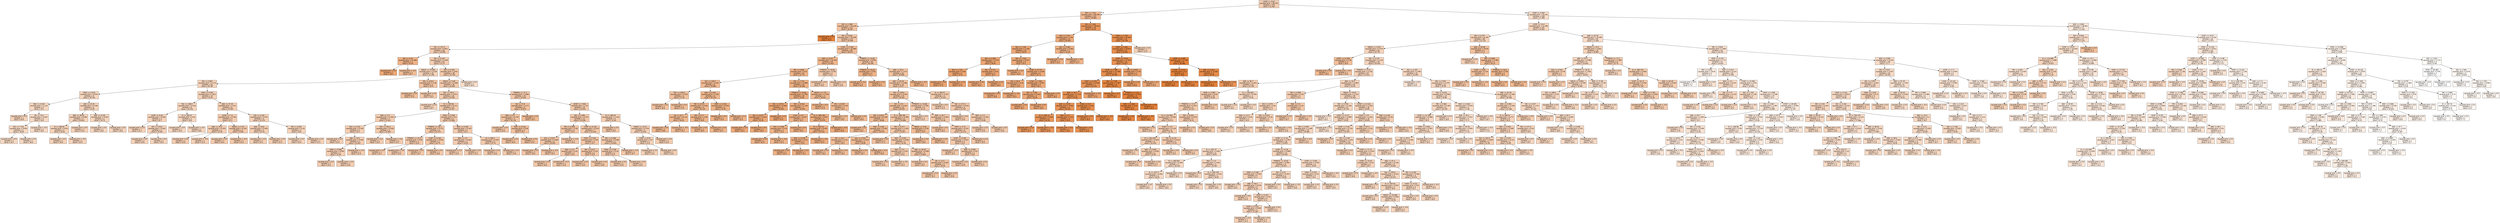 digraph Tree {
node [shape=box, style="filled", color="black", fontname="helvetica"] ;
edge [fontname="helvetica"] ;
0 [label="LSTAT <= 9.63\nsquared_error = 84.393\nsamples = 379\nvalue = 22.365", fillcolor="#f5ceb3"] ;
1 [label="RM <= 7.141\nsquared_error = 83.459\nsamples = 151\nvalue = 29.864", fillcolor="#f1b992"] ;
0 -> 1 [labeldistance=2.5, labelangle=45, headlabel="True"] ;
2 [label="DIS <= 1.485\nsquared_error = 43.239\nsamples = 117\nvalue = 26.497", fillcolor="#f3c3a0"] ;
1 -> 2 ;
3 [label="squared_error = 0.0\nsamples = 5\nvalue = 50.0", fillcolor="#e58139"] ;
2 -> 3 ;
4 [label="RM <= 6.544\nsquared_error = 19.409\nsamples = 112\nvalue = 25.448", fillcolor="#f3c6a5"] ;
2 -> 4 ;
5 [label="TAX <= 222.5\nsquared_error = 8.811\nsamples = 63\nvalue = 23.038", fillcolor="#f5ccb0"] ;
4 -> 5 ;
6 [label="DIS <= 4.33\nsquared_error = 14.062\nsamples = 2\nvalue = 32.45", fillcolor="#efb286"] ;
5 -> 6 ;
7 [label="squared_error = 0.0\nsamples = 1\nvalue = 36.2", fillcolor="#eda876"] ;
6 -> 7 ;
8 [label="squared_error = -0.0\nsamples = 1\nvalue = 28.7", fillcolor="#f1bd97"] ;
6 -> 8 ;
9 [label="RM <= 6.145\nsquared_error = 5.639\nsamples = 61\nvalue = 22.73", fillcolor="#f5cdb1"] ;
5 -> 9 ;
10 [label="INDUS <= 15.465\nsquared_error = 4.129\nsamples = 25\nvalue = 21.196", fillcolor="#f6d2b8"] ;
9 -> 10 ;
11 [label="RM <= 5.983\nsquared_error = 2.174\nsamples = 23\nvalue = 20.787", fillcolor="#f6d3ba"] ;
10 -> 11 ;
12 [label="CRIM <= 0.076\nsquared_error = 0.976\nsamples = 9\nvalue = 19.756", fillcolor="#f6d6be"] ;
11 -> 12 ;
13 [label="NOX <= 0.402\nsquared_error = 1.115\nsamples = 4\nvalue = 19.1", fillcolor="#f7d8c1"] ;
12 -> 13 ;
14 [label="squared_error = 0.0\nsamples = 1\nvalue = 20.9", fillcolor="#f6d2b9"] ;
13 -> 14 ;
15 [label="ZN <= 70.0\nsquared_error = 0.047\nsamples = 3\nvalue = 18.5", fillcolor="#f7d9c4"] ;
13 -> 15 ;
16 [label="DIS <= 7.761\nsquared_error = 0.003\nsamples = 2\nvalue = 18.65", fillcolor="#f7d9c3"] ;
15 -> 16 ;
17 [label="squared_error = 0.0\nsamples = 1\nvalue = 18.7", fillcolor="#f7d9c3"] ;
16 -> 17 ;
18 [label="squared_error = 0.0\nsamples = 1\nvalue = 18.6", fillcolor="#f7d9c3"] ;
16 -> 18 ;
19 [label="squared_error = -0.0\nsamples = 1\nvalue = 18.2", fillcolor="#f7dac5"] ;
15 -> 19 ;
20 [label="AGE <= 44.35\nsquared_error = 0.246\nsamples = 5\nvalue = 20.28", fillcolor="#f6d4bc"] ;
12 -> 20 ;
21 [label="AGE <= 39.05\nsquared_error = 0.082\nsamples = 3\nvalue = 20.633", fillcolor="#f6d3ba"] ;
20 -> 21 ;
22 [label="B <= 386.05\nsquared_error = 0.023\nsamples = 2\nvalue = 20.45", fillcolor="#f6d4bb"] ;
21 -> 22 ;
23 [label="squared_error = 0.0\nsamples = 1\nvalue = 20.6", fillcolor="#f6d3ba"] ;
22 -> 23 ;
24 [label="squared_error = -0.0\nsamples = 1\nvalue = 20.3", fillcolor="#f6d4bc"] ;
22 -> 24 ;
25 [label="squared_error = 0.0\nsamples = 1\nvalue = 21.0", fillcolor="#f6d2b9"] ;
21 -> 25 ;
26 [label="AGE <= 51.85\nsquared_error = 0.023\nsamples = 2\nvalue = 19.75", fillcolor="#f6d6be"] ;
20 -> 26 ;
27 [label="squared_error = 0.0\nsamples = 1\nvalue = 19.6", fillcolor="#f7d6bf"] ;
26 -> 27 ;
28 [label="squared_error = 0.0\nsamples = 1\nvalue = 19.9", fillcolor="#f6d5bd"] ;
26 -> 28 ;
29 [label="CRIM <= 0.047\nsquared_error = 1.821\nsamples = 14\nvalue = 21.45", fillcolor="#f5d1b7"] ;
11 -> 29 ;
30 [label="TAX <= 288.5\nsquared_error = 0.319\nsamples = 6\nvalue = 20.333", fillcolor="#f6d4bc"] ;
29 -> 30 ;
31 [label="LSTAT <= 8.26\nsquared_error = 0.055\nsamples = 4\nvalue = 20.7", fillcolor="#f6d3ba"] ;
30 -> 31 ;
32 [label="squared_error = 0.0\nsamples = 1\nvalue = 21.1", fillcolor="#f6d2b8"] ;
31 -> 32 ;
33 [label="DIS <= 5.813\nsquared_error = 0.002\nsamples = 3\nvalue = 20.567", fillcolor="#f6d3bb"] ;
31 -> 33 ;
34 [label="squared_error = 0.0\nsamples = 2\nvalue = 20.6", fillcolor="#f6d3ba"] ;
33 -> 34 ;
35 [label="squared_error = 0.0\nsamples = 1\nvalue = 20.5", fillcolor="#f6d4bb"] ;
33 -> 35 ;
36 [label="B <= 365.41\nsquared_error = 0.04\nsamples = 2\nvalue = 19.6", fillcolor="#f7d6bf"] ;
30 -> 36 ;
37 [label="squared_error = 0.0\nsamples = 1\nvalue = 19.4", fillcolor="#f7d7c0"] ;
36 -> 37 ;
38 [label="squared_error = -0.0\nsamples = 1\nvalue = 19.8", fillcolor="#f6d6be"] ;
36 -> 38 ;
39 [label="AGE <= 37.45\nsquared_error = 1.311\nsamples = 8\nvalue = 22.287", fillcolor="#f5cfb3"] ;
29 -> 39 ;
40 [label="LSTAT <= 7.5\nsquared_error = 0.765\nsamples = 4\nvalue = 23.1", fillcolor="#f5ccaf"] ;
39 -> 40 ;
41 [label="AGE <= 19.9\nsquared_error = 0.202\nsamples = 2\nvalue = 22.35", fillcolor="#f5ceb3"] ;
40 -> 41 ;
42 [label="squared_error = 0.0\nsamples = 1\nvalue = 22.8", fillcolor="#f5cdb1"] ;
41 -> 42 ;
43 [label="squared_error = -0.0\nsamples = 1\nvalue = 21.9", fillcolor="#f5d0b5"] ;
41 -> 43 ;
44 [label="INDUS <= 5.75\nsquared_error = 0.202\nsamples = 2\nvalue = 23.85", fillcolor="#f4caac"] ;
40 -> 44 ;
45 [label="squared_error = 0.0\nsamples = 1\nvalue = 23.4", fillcolor="#f4cbae"] ;
44 -> 45 ;
46 [label="squared_error = -0.0\nsamples = 1\nvalue = 24.3", fillcolor="#f4c9aa"] ;
44 -> 46 ;
47 [label="DIS <= 4.234\nsquared_error = 0.537\nsamples = 4\nvalue = 21.475", fillcolor="#f5d1b7"] ;
39 -> 47 ;
48 [label="AGE <= 54.8\nsquared_error = 0.003\nsamples = 2\nvalue = 22.15", fillcolor="#f5cfb4"] ;
47 -> 48 ;
49 [label="squared_error = 0.0\nsamples = 1\nvalue = 22.1", fillcolor="#f5cfb4"] ;
48 -> 49 ;
50 [label="squared_error = 0.0\nsamples = 1\nvalue = 22.2", fillcolor="#f5cfb3"] ;
48 -> 50 ;
51 [label="RM <= 6.055\nsquared_error = 0.16\nsamples = 2\nvalue = 20.8", fillcolor="#f6d3b9"] ;
47 -> 51 ;
52 [label="squared_error = 0.0\nsamples = 1\nvalue = 20.4", fillcolor="#f6d4bb"] ;
51 -> 52 ;
53 [label="squared_error = 0.0\nsamples = 1\nvalue = 21.2", fillcolor="#f6d2b8"] ;
51 -> 53 ;
54 [label="RM <= 4.814\nsquared_error = 2.56\nsamples = 2\nvalue = 25.9", fillcolor="#f3c4a3"] ;
10 -> 54 ;
55 [label="squared_error = 0.0\nsamples = 1\nvalue = 27.5", fillcolor="#f2c09c"] ;
54 -> 55 ;
56 [label="squared_error = 0.0\nsamples = 1\nvalue = 24.3", fillcolor="#f4c9aa"] ;
54 -> 56 ;
57 [label="RM <= 6.539\nsquared_error = 3.921\nsamples = 36\nvalue = 23.794", fillcolor="#f4caac"] ;
9 -> 57 ;
58 [label="INDUS <= 5.48\nsquared_error = 2.469\nsamples = 35\nvalue = 24.003", fillcolor="#f4caab"] ;
57 -> 58 ;
59 [label="TAX <= 235.5\nsquared_error = 0.971\nsamples = 16\nvalue = 23.256", fillcolor="#f4ccaf"] ;
58 -> 59 ;
60 [label="squared_error = 0.0\nsamples = 1\nvalue = 20.7", fillcolor="#f6d3ba"] ;
59 -> 60 ;
61 [label="B <= 393.66\nsquared_error = 0.571\nsamples = 15\nvalue = 23.427", fillcolor="#f4cbae"] ;
59 -> 61 ;
62 [label="RAD <= 5.5\nsquared_error = 0.354\nsamples = 7\nvalue = 22.957", fillcolor="#f5cdb0"] ;
61 -> 62 ;
63 [label="DIS <= 4.153\nsquared_error = 0.105\nsamples = 4\nvalue = 22.5", fillcolor="#f5ceb2"] ;
62 -> 63 ;
64 [label="squared_error = 0.0\nsamples = 1\nvalue = 22.0", fillcolor="#f5cfb4"] ;
63 -> 64 ;
65 [label="AGE <= 33.4\nsquared_error = 0.029\nsamples = 3\nvalue = 22.667", fillcolor="#f5ceb1"] ;
63 -> 65 ;
66 [label="CRIM <= 0.066\nsquared_error = 0.002\nsamples = 2\nvalue = 22.55", fillcolor="#f5ceb2"] ;
65 -> 66 ;
67 [label="squared_error = 0.0\nsamples = 1\nvalue = 22.5", fillcolor="#f5ceb2"] ;
66 -> 67 ;
68 [label="squared_error = -0.0\nsamples = 1\nvalue = 22.6", fillcolor="#f5ceb2"] ;
66 -> 68 ;
69 [label="squared_error = -0.0\nsamples = 1\nvalue = 22.9", fillcolor="#f5cdb0"] ;
65 -> 69 ;
70 [label="TAX <= 292.0\nsquared_error = 0.036\nsamples = 3\nvalue = 23.567", fillcolor="#f4cbad"] ;
62 -> 70 ;
71 [label="squared_error = 0.0\nsamples = 1\nvalue = 23.3", fillcolor="#f4ccae"] ;
70 -> 71 ;
72 [label="squared_error = -0.0\nsamples = 2\nvalue = 23.7", fillcolor="#f4cbad"] ;
70 -> 72 ;
73 [label="CRIM <= 0.038\nsquared_error = 0.4\nsamples = 8\nvalue = 23.838", fillcolor="#f4caac"] ;
61 -> 73 ;
74 [label="PTRATIO <= 16.7\nsquared_error = 0.272\nsamples = 4\nvalue = 24.275", fillcolor="#f4c9aa"] ;
73 -> 74 ;
75 [label="PTRATIO <= 15.4\nsquared_error = 0.09\nsamples = 2\nvalue = 23.8", fillcolor="#f4caac"] ;
74 -> 75 ;
76 [label="squared_error = 0.0\nsamples = 1\nvalue = 24.1", fillcolor="#f4caab"] ;
75 -> 76 ;
77 [label="squared_error = -0.0\nsamples = 1\nvalue = 23.5", fillcolor="#f4cbae"] ;
75 -> 77 ;
78 [label="LSTAT <= 6.245\nsquared_error = 0.002\nsamples = 2\nvalue = 24.75", fillcolor="#f4c8a8"] ;
74 -> 78 ;
79 [label="squared_error = 0.0\nsamples = 1\nvalue = 24.7", fillcolor="#f4c8a8"] ;
78 -> 79 ;
80 [label="squared_error = 0.0\nsamples = 1\nvalue = 24.8", fillcolor="#f4c8a8"] ;
78 -> 80 ;
81 [label="NOX <= 0.439\nsquared_error = 0.145\nsamples = 4\nvalue = 23.4", fillcolor="#f4cbae"] ;
73 -> 81 ;
82 [label="RAD <= 3.5\nsquared_error = 0.023\nsamples = 2\nvalue = 23.05", fillcolor="#f5ccb0"] ;
81 -> 82 ;
83 [label="squared_error = 0.0\nsamples = 1\nvalue = 22.9", fillcolor="#f5cdb0"] ;
82 -> 83 ;
84 [label="squared_error = 0.0\nsamples = 1\nvalue = 23.2", fillcolor="#f4ccaf"] ;
82 -> 84 ;
85 [label="B <= 396.2\nsquared_error = 0.022\nsamples = 2\nvalue = 23.75", fillcolor="#f4caac"] ;
81 -> 85 ;
86 [label="squared_error = 0.0\nsamples = 1\nvalue = 23.6", fillcolor="#f4cbad"] ;
85 -> 86 ;
87 [label="squared_error = 0.0\nsamples = 1\nvalue = 23.9", fillcolor="#f4caac"] ;
85 -> 87 ;
88 [label="PTRATIO <= 17.7\nsquared_error = 2.866\nsamples = 19\nvalue = 24.632", fillcolor="#f4c8a9"] ;
58 -> 88 ;
89 [label="ZN <= 37.0\nsquared_error = 2.177\nsamples = 4\nvalue = 26.875", fillcolor="#f2c29f"] ;
88 -> 89 ;
90 [label="RAD <= 4.5\nsquared_error = 0.702\nsamples = 3\nvalue = 26.133", fillcolor="#f3c4a2"] ;
89 -> 90 ;
91 [label="squared_error = 0.0\nsamples = 1\nvalue = 25.0", fillcolor="#f3c7a7"] ;
90 -> 91 ;
92 [label="NOX <= 0.519\nsquared_error = 0.09\nsamples = 2\nvalue = 26.7", fillcolor="#f2c2a0"] ;
90 -> 92 ;
93 [label="squared_error = 0.0\nsamples = 1\nvalue = 26.4", fillcolor="#f3c3a1"] ;
92 -> 93 ;
94 [label="squared_error = 0.0\nsamples = 1\nvalue = 27.0", fillcolor="#f2c19e"] ;
92 -> 94 ;
95 [label="squared_error = 0.0\nsamples = 1\nvalue = 29.1", fillcolor="#f1bc95"] ;
89 -> 95 ;
96 [label="LSTAT <= 7.845\nsquared_error = 1.35\nsamples = 15\nvalue = 24.033", fillcolor="#f4caab"] ;
88 -> 96 ;
97 [label="DIS <= 4.485\nsquared_error = 0.375\nsamples = 11\nvalue = 24.536", fillcolor="#f4c8a9"] ;
96 -> 97 ;
98 [label="RM <= 6.468\nsquared_error = 0.09\nsamples = 4\nvalue = 24.9", fillcolor="#f4c7a7"] ;
97 -> 98 ;
99 [label="DIS <= 4.047\nsquared_error = 0.009\nsamples = 3\nvalue = 25.067", fillcolor="#f3c7a7"] ;
98 -> 99 ;
100 [label="squared_error = 0.0\nsamples = 2\nvalue = 25.0", fillcolor="#f3c7a7"] ;
99 -> 100 ;
101 [label="squared_error = -0.0\nsamples = 1\nvalue = 25.2", fillcolor="#f3c6a6"] ;
99 -> 101 ;
102 [label="squared_error = -0.0\nsamples = 1\nvalue = 24.4", fillcolor="#f4c9aa"] ;
98 -> 102 ;
103 [label="LSTAT <= 6.135\nsquared_error = 0.419\nsamples = 7\nvalue = 24.329", fillcolor="#f4c9aa"] ;
97 -> 103 ;
104 [label="CRIM <= 0.203\nsquared_error = 0.05\nsamples = 4\nvalue = 24.7", fillcolor="#f4c8a8"] ;
103 -> 104 ;
105 [label="RAD <= 6.0\nsquared_error = 0.01\nsamples = 2\nvalue = 24.5", fillcolor="#f4c8a9"] ;
104 -> 105 ;
106 [label="squared_error = 0.0\nsamples = 1\nvalue = 24.6", fillcolor="#f4c8a9"] ;
105 -> 106 ;
107 [label="squared_error = 0.0\nsamples = 1\nvalue = 24.4", fillcolor="#f4c9aa"] ;
105 -> 107 ;
108 [label="RM <= 6.427\nsquared_error = 0.01\nsamples = 2\nvalue = 24.9", fillcolor="#f4c7a7"] ;
104 -> 108 ;
109 [label="squared_error = 0.0\nsamples = 1\nvalue = 25.0", fillcolor="#f3c7a7"] ;
108 -> 109 ;
110 [label="squared_error = 0.0\nsamples = 1\nvalue = 24.8", fillcolor="#f4c8a8"] ;
108 -> 110 ;
111 [label="DIS <= 5.568\nsquared_error = 0.482\nsamples = 3\nvalue = 23.833", fillcolor="#f4caac"] ;
103 -> 111 ;
112 [label="CRIM <= 0.236\nsquared_error = 0.16\nsamples = 2\nvalue = 23.4", fillcolor="#f4cbae"] ;
111 -> 112 ;
113 [label="squared_error = 0.0\nsamples = 1\nvalue = 23.8", fillcolor="#f4caac"] ;
112 -> 113 ;
114 [label="squared_error = 0.0\nsamples = 1\nvalue = 23.0", fillcolor="#f5cdb0"] ;
112 -> 114 ;
115 [label="squared_error = -0.0\nsamples = 1\nvalue = 24.7", fillcolor="#f4c8a8"] ;
111 -> 115 ;
116 [label="B <= 384.05\nsquared_error = 1.423\nsamples = 4\nvalue = 22.65", fillcolor="#f5ceb1"] ;
96 -> 116 ;
117 [label="squared_error = 0.0\nsamples = 1\nvalue = 24.5", fillcolor="#f4c8a9"] ;
116 -> 117 ;
118 [label="INDUS <= 12.47\nsquared_error = 0.376\nsamples = 3\nvalue = 22.033", fillcolor="#f5cfb4"] ;
116 -> 118 ;
119 [label="LSTAT <= 8.52\nsquared_error = 0.0\nsamples = 2\nvalue = 21.6", fillcolor="#f5d1b6"] ;
118 -> 119 ;
120 [label="squared_error = 0.0\nsamples = 1\nvalue = 21.6", fillcolor="#f5d1b6"] ;
119 -> 120 ;
121 [label="squared_error = 0.0\nsamples = 1\nvalue = 21.6", fillcolor="#f5d1b6"] ;
119 -> 121 ;
122 [label="squared_error = 0.0\nsamples = 1\nvalue = 22.9", fillcolor="#f5cdb0"] ;
118 -> 122 ;
123 [label="squared_error = 0.0\nsamples = 1\nvalue = 16.5", fillcolor="#f8dfcc"] ;
57 -> 123 ;
124 [label="LSTAT <= 5.195\nsquared_error = 15.965\nsamples = 49\nvalue = 28.547", fillcolor="#f1bd97"] ;
4 -> 124 ;
125 [label="NOX <= 0.521\nsquared_error = 11.549\nsamples = 23\nvalue = 31.043", fillcolor="#f0b68c"] ;
124 -> 125 ;
126 [label="RM <= 6.806\nsquared_error = 6.52\nsamples = 21\nvalue = 31.771", fillcolor="#f0b489"] ;
125 -> 126 ;
127 [label="TAX <= 249.5\nsquared_error = 3.267\nsamples = 8\nvalue = 29.863", fillcolor="#f1b992"] ;
126 -> 127 ;
128 [label="TAX <= 239.0\nsquared_error = 0.423\nsamples = 2\nvalue = 27.25", fillcolor="#f2c19d"] ;
127 -> 128 ;
129 [label="squared_error = 0.0\nsamples = 1\nvalue = 26.6", fillcolor="#f3c3a0"] ;
128 -> 129 ;
130 [label="squared_error = 0.0\nsamples = 1\nvalue = 27.9", fillcolor="#f2bf9a"] ;
128 -> 130 ;
131 [label="NOX <= 0.442\nsquared_error = 1.182\nsamples = 6\nvalue = 30.733", fillcolor="#f0b78e"] ;
127 -> 131 ;
132 [label="RM <= 6.671\nsquared_error = 0.562\nsamples = 4\nvalue = 30.125", fillcolor="#f0b990"] ;
131 -> 132 ;
133 [label="ZN <= 52.5\nsquared_error = 0.122\nsamples = 2\nvalue = 29.45", fillcolor="#f1bb93"] ;
132 -> 133 ;
134 [label="squared_error = 0.0\nsamples = 1\nvalue = 29.8", fillcolor="#f1ba92"] ;
133 -> 134 ;
135 [label="squared_error = -0.0\nsamples = 1\nvalue = 29.1", fillcolor="#f1bc95"] ;
133 -> 135 ;
136 [label="RM <= 6.77\nsquared_error = 0.09\nsamples = 2\nvalue = 30.8", fillcolor="#f0b78d"] ;
132 -> 136 ;
137 [label="squared_error = 0.0\nsamples = 1\nvalue = 30.5", fillcolor="#f0b88f"] ;
136 -> 137 ;
138 [label="squared_error = 0.0\nsamples = 1\nvalue = 31.1", fillcolor="#f0b68c"] ;
136 -> 138 ;
139 [label="CRIM <= 0.249\nsquared_error = 0.203\nsamples = 2\nvalue = 31.95", fillcolor="#efb488"] ;
131 -> 139 ;
140 [label="squared_error = 0.0\nsamples = 1\nvalue = 32.4", fillcolor="#efb286"] ;
139 -> 140 ;
141 [label="squared_error = 0.0\nsamples = 1\nvalue = 31.5", fillcolor="#f0b58a"] ;
139 -> 141 ;
142 [label="DIS <= 7.741\nsquared_error = 4.899\nsamples = 13\nvalue = 32.946", fillcolor="#efb184"] ;
126 -> 142 ;
143 [label="PTRATIO <= 15.65\nsquared_error = 2.765\nsamples = 10\nvalue = 33.81", fillcolor="#eeae80"] ;
142 -> 143 ;
144 [label="TAX <= 307.0\nsquared_error = 0.696\nsamples = 3\nvalue = 35.833", fillcolor="#eda977"] ;
143 -> 144 ;
145 [label="DIS <= 4.673\nsquared_error = 0.023\nsamples = 2\nvalue = 35.25", fillcolor="#eeaa7a"] ;
144 -> 145 ;
146 [label="squared_error = 0.0\nsamples = 1\nvalue = 35.1", fillcolor="#eeab7b"] ;
145 -> 146 ;
147 [label="squared_error = 0.0\nsamples = 1\nvalue = 35.4", fillcolor="#edaa79"] ;
145 -> 147 ;
148 [label="squared_error = 0.0\nsamples = 1\nvalue = 37.0", fillcolor="#eda572"] ;
144 -> 148 ;
149 [label="RM <= 6.924\nsquared_error = 1.145\nsamples = 7\nvalue = 32.943", fillcolor="#efb184"] ;
143 -> 149 ;
150 [label="CHAS <= 0.5\nsquared_error = 0.607\nsamples = 3\nvalue = 32.1", fillcolor="#efb388"] ;
149 -> 150 ;
151 [label="DIS <= 5.366\nsquared_error = 0.16\nsamples = 2\nvalue = 31.6", fillcolor="#f0b58a"] ;
150 -> 151 ;
152 [label="squared_error = 0.0\nsamples = 1\nvalue = 32.0", fillcolor="#efb388"] ;
151 -> 152 ;
153 [label="squared_error = -0.0\nsamples = 1\nvalue = 31.2", fillcolor="#f0b68c"] ;
151 -> 153 ;
154 [label="squared_error = 0.0\nsamples = 1\nvalue = 33.1", fillcolor="#efb083"] ;
150 -> 154 ;
155 [label="B <= 395.765\nsquared_error = 0.617\nsamples = 4\nvalue = 33.575", fillcolor="#eeaf81"] ;
149 -> 155 ;
156 [label="B <= 392.53\nsquared_error = 0.042\nsamples = 3\nvalue = 33.133", fillcolor="#efb083"] ;
155 -> 156 ;
157 [label="NOX <= 0.418\nsquared_error = 0.01\nsamples = 2\nvalue = 33.0", fillcolor="#efb184"] ;
156 -> 157 ;
158 [label="squared_error = 0.0\nsamples = 1\nvalue = 32.9", fillcolor="#efb184"] ;
157 -> 158 ;
159 [label="squared_error = 0.0\nsamples = 1\nvalue = 33.1", fillcolor="#efb083"] ;
157 -> 159 ;
160 [label="squared_error = -0.0\nsamples = 1\nvalue = 33.4", fillcolor="#efaf82"] ;
156 -> 160 ;
161 [label="squared_error = -0.0\nsamples = 1\nvalue = 34.9", fillcolor="#eeab7b"] ;
155 -> 161 ;
162 [label="INDUS <= 1.78\nsquared_error = 1.236\nsamples = 3\nvalue = 30.067", fillcolor="#f1b991"] ;
142 -> 162 ;
163 [label="squared_error = 0.0\nsamples = 1\nvalue = 31.6", fillcolor="#f0b58a"] ;
162 -> 163 ;
164 [label="DIS <= 8.367\nsquared_error = 0.09\nsamples = 2\nvalue = 29.3", fillcolor="#f1bb94"] ;
162 -> 164 ;
165 [label="squared_error = 0.0\nsamples = 1\nvalue = 29.0", fillcolor="#f1bc95"] ;
164 -> 165 ;
166 [label="squared_error = 0.0\nsamples = 1\nvalue = 29.6", fillcolor="#f1ba93"] ;
164 -> 166 ;
167 [label="PTRATIO <= 16.85\nsquared_error = 0.36\nsamples = 2\nvalue = 23.4", fillcolor="#f4cbae"] ;
125 -> 167 ;
168 [label="squared_error = 0.0\nsamples = 1\nvalue = 24.0", fillcolor="#f4caab"] ;
167 -> 168 ;
169 [label="squared_error = 0.0\nsamples = 1\nvalue = 22.8", fillcolor="#f5cdb1"] ;
167 -> 169 ;
170 [label="PTRATIO <= 15.65\nsquared_error = 9.481\nsamples = 26\nvalue = 26.338", fillcolor="#f3c3a1"] ;
124 -> 170 ;
171 [label="PTRATIO <= 15.25\nsquared_error = 0.01\nsamples = 2\nvalue = 32.1", fillcolor="#efb388"] ;
170 -> 171 ;
172 [label="squared_error = 0.0\nsamples = 1\nvalue = 32.0", fillcolor="#efb388"] ;
171 -> 172 ;
173 [label="squared_error = 0.0\nsamples = 1\nvalue = 32.2", fillcolor="#efb387"] ;
171 -> 173 ;
174 [label="AGE <= 93.3\nsquared_error = 7.273\nsamples = 24\nvalue = 25.858", fillcolor="#f3c5a3"] ;
170 -> 174 ;
175 [label="AGE <= 83.55\nsquared_error = 5.588\nsamples = 23\nvalue = 25.57", fillcolor="#f3c5a4"] ;
174 -> 175 ;
176 [label="TAX <= 318.0\nsquared_error = 5.355\nsamples = 19\nvalue = 26.042", fillcolor="#f3c4a2"] ;
175 -> 176 ;
177 [label="DIS <= 3.9\nsquared_error = 4.657\nsamples = 13\nvalue = 26.915", fillcolor="#f2c29f"] ;
176 -> 177 ;
178 [label="RM <= 6.622\nsquared_error = 0.446\nsamples = 5\nvalue = 28.88", fillcolor="#f1bc96"] ;
177 -> 178 ;
179 [label="squared_error = 0.0\nsamples = 1\nvalue = 30.1", fillcolor="#f0b991"] ;
178 -> 179 ;
180 [label="NOX <= 0.48\nsquared_error = 0.092\nsamples = 4\nvalue = 28.575", fillcolor="#f1bd97"] ;
178 -> 180 ;
181 [label="ZN <= 16.5\nsquared_error = 0.01\nsamples = 2\nvalue = 28.3", fillcolor="#f2be98"] ;
180 -> 181 ;
182 [label="squared_error = 0.0\nsamples = 1\nvalue = 28.4", fillcolor="#f1bd98"] ;
181 -> 182 ;
183 [label="squared_error = 0.0\nsamples = 1\nvalue = 28.2", fillcolor="#f2be99"] ;
181 -> 183 ;
184 [label="DIS <= 3.533\nsquared_error = 0.022\nsamples = 2\nvalue = 28.85", fillcolor="#f1bc96"] ;
180 -> 184 ;
185 [label="squared_error = 0.0\nsamples = 1\nvalue = 28.7", fillcolor="#f1bd97"] ;
184 -> 185 ;
186 [label="squared_error = -0.0\nsamples = 1\nvalue = 29.0", fillcolor="#f1bc95"] ;
184 -> 186 ;
187 [label="B <= 396.265\nsquared_error = 3.369\nsamples = 8\nvalue = 25.688", fillcolor="#f3c5a4"] ;
177 -> 187 ;
188 [label="RM <= 6.577\nsquared_error = 1.428\nsamples = 6\nvalue = 24.817", fillcolor="#f4c8a8"] ;
187 -> 188 ;
189 [label="squared_error = 0.0\nsamples = 1\nvalue = 27.1", fillcolor="#f2c19e"] ;
188 -> 189 ;
190 [label="NOX <= 0.432\nsquared_error = 0.462\nsamples = 5\nvalue = 24.36", fillcolor="#f4c9aa"] ;
188 -> 190 ;
191 [label="RAD <= 5.0\nsquared_error = 0.09\nsamples = 2\nvalue = 23.6", fillcolor="#f4cbad"] ;
190 -> 191 ;
192 [label="squared_error = 0.0\nsamples = 1\nvalue = 23.9", fillcolor="#f4caac"] ;
191 -> 192 ;
193 [label="squared_error = -0.0\nsamples = 1\nvalue = 23.3", fillcolor="#f4ccae"] ;
191 -> 193 ;
194 [label="AGE <= 36.55\nsquared_error = 0.069\nsamples = 3\nvalue = 24.867", fillcolor="#f4c7a8"] ;
190 -> 194 ;
195 [label="squared_error = 0.0\nsamples = 1\nvalue = 24.5", fillcolor="#f4c8a9"] ;
194 -> 195 ;
196 [label="ZN <= 12.5\nsquared_error = 0.003\nsamples = 2\nvalue = 25.05", fillcolor="#f3c7a7"] ;
194 -> 196 ;
197 [label="squared_error = 0.0\nsamples = 1\nvalue = 25.1", fillcolor="#f3c7a7"] ;
196 -> 197 ;
198 [label="squared_error = 0.0\nsamples = 1\nvalue = 25.0", fillcolor="#f3c7a7"] ;
196 -> 198 ;
199 [label="INDUS <= 9.39\nsquared_error = 0.09\nsamples = 2\nvalue = 28.3", fillcolor="#f2be98"] ;
187 -> 199 ;
200 [label="squared_error = 0.0\nsamples = 1\nvalue = 28.0", fillcolor="#f2bf9a"] ;
199 -> 200 ;
201 [label="squared_error = 0.0\nsamples = 1\nvalue = 28.6", fillcolor="#f1bd97"] ;
199 -> 201 ;
202 [label="PTRATIO <= 16.85\nsquared_error = 1.636\nsamples = 6\nvalue = 24.15", fillcolor="#f4c9ab"] ;
176 -> 202 ;
203 [label="squared_error = 0.0\nsamples = 1\nvalue = 22.0", fillcolor="#f5cfb4"] ;
202 -> 203 ;
204 [label="AGE <= 26.7\nsquared_error = 0.854\nsamples = 5\nvalue = 24.58", fillcolor="#f4c8a9"] ;
202 -> 204 ;
205 [label="squared_error = 0.0\nsamples = 1\nvalue = 26.2", fillcolor="#f3c4a2"] ;
204 -> 205 ;
206 [label="CRIM <= 5.72\nsquared_error = 0.247\nsamples = 4\nvalue = 24.175", fillcolor="#f4c9ab"] ;
204 -> 206 ;
207 [label="LSTAT <= 6.335\nsquared_error = 0.027\nsamples = 3\nvalue = 23.9", fillcolor="#f4caac"] ;
206 -> 207 ;
208 [label="squared_error = 0.0\nsamples = 1\nvalue = 24.1", fillcolor="#f4caab"] ;
207 -> 208 ;
209 [label="NOX <= 0.508\nsquared_error = 0.01\nsamples = 2\nvalue = 23.8", fillcolor="#f4caac"] ;
207 -> 209 ;
210 [label="squared_error = 0.0\nsamples = 1\nvalue = 23.9", fillcolor="#f4caac"] ;
209 -> 210 ;
211 [label="squared_error = 0.0\nsamples = 1\nvalue = 23.7", fillcolor="#f4cbad"] ;
209 -> 211 ;
212 [label="squared_error = 0.0\nsamples = 1\nvalue = 25.0", fillcolor="#f3c7a7"] ;
206 -> 212 ;
213 [label="B <= 394.57\nsquared_error = 0.597\nsamples = 4\nvalue = 23.325", fillcolor="#f4ccae"] ;
175 -> 213 ;
214 [label="squared_error = 0.0\nsamples = 1\nvalue = 22.0", fillcolor="#f5cfb4"] ;
213 -> 214 ;
215 [label="TAX <= 271.5\nsquared_error = 0.016\nsamples = 3\nvalue = 23.767", fillcolor="#f4caac"] ;
213 -> 215 ;
216 [label="squared_error = 0.0\nsamples = 1\nvalue = 23.6", fillcolor="#f4cbad"] ;
215 -> 216 ;
217 [label="RAD <= 2.5\nsquared_error = 0.002\nsamples = 2\nvalue = 23.85", fillcolor="#f4caac"] ;
215 -> 217 ;
218 [label="squared_error = 0.0\nsamples = 1\nvalue = 23.9", fillcolor="#f4caac"] ;
217 -> 218 ;
219 [label="squared_error = 0.0\nsamples = 1\nvalue = 23.8", fillcolor="#f4caac"] ;
217 -> 219 ;
220 [label="squared_error = -0.0\nsamples = 1\nvalue = 32.5", fillcolor="#efb286"] ;
174 -> 220 ;
221 [label="RM <= 7.435\nsquared_error = 48.624\nsamples = 34\nvalue = 41.45", fillcolor="#ea995f"] ;
1 -> 221 ;
222 [label="RM <= 7.373\nsquared_error = 2.94\nsamples = 12\nvalue = 35.425", fillcolor="#edaa79"] ;
221 -> 222 ;
223 [label="RM <= 7.191\nsquared_error = 1.292\nsamples = 10\nvalue = 36.02", fillcolor="#eda877"] ;
222 -> 223 ;
224 [label="DIS <= 5.589\nsquared_error = 0.472\nsamples = 4\nvalue = 36.95", fillcolor="#eda672"] ;
223 -> 224 ;
225 [label="RM <= 7.151\nsquared_error = 0.09\nsamples = 2\nvalue = 37.6", fillcolor="#eca470"] ;
224 -> 225 ;
226 [label="squared_error = 0.0\nsamples = 1\nvalue = 37.3", fillcolor="#eca571"] ;
225 -> 226 ;
227 [label="squared_error = 0.0\nsamples = 1\nvalue = 37.9", fillcolor="#eca36e"] ;
225 -> 227 ;
228 [label="DIS <= 6.271\nsquared_error = 0.01\nsamples = 2\nvalue = 36.3", fillcolor="#eda775"] ;
224 -> 228 ;
229 [label="squared_error = 0.0\nsamples = 1\nvalue = 36.2", fillcolor="#eda876"] ;
228 -> 229 ;
230 [label="squared_error = 0.0\nsamples = 1\nvalue = 36.4", fillcolor="#eda775"] ;
228 -> 230 ;
231 [label="RM <= 7.204\nsquared_error = 0.877\nsamples = 6\nvalue = 35.4", fillcolor="#edaa79"] ;
223 -> 231 ;
232 [label="squared_error = 0.0\nsamples = 1\nvalue = 33.8", fillcolor="#eeae80"] ;
231 -> 232 ;
233 [label="LSTAT <= 6.775\nsquared_error = 0.438\nsamples = 5\nvalue = 35.72", fillcolor="#eda978"] ;
231 -> 233 ;
234 [label="ZN <= 85.0\nsquared_error = 0.16\nsamples = 2\nvalue = 35.0", fillcolor="#eeab7b"] ;
233 -> 234 ;
235 [label="squared_error = 0.0\nsamples = 1\nvalue = 34.6", fillcolor="#eeac7d"] ;
234 -> 235 ;
236 [label="squared_error = -0.0\nsamples = 1\nvalue = 35.4", fillcolor="#edaa79"] ;
234 -> 236 ;
237 [label="LSTAT <= 7.945\nsquared_error = 0.047\nsamples = 3\nvalue = 36.2", fillcolor="#eda876"] ;
233 -> 237 ;
238 [label="RM <= 7.285\nsquared_error = 0.003\nsamples = 2\nvalue = 36.05", fillcolor="#eda876"] ;
237 -> 238 ;
239 [label="squared_error = 0.0\nsamples = 1\nvalue = 36.1", fillcolor="#eda876"] ;
238 -> 239 ;
240 [label="squared_error = 0.0\nsamples = 1\nvalue = 36.0", fillcolor="#eda877"] ;
238 -> 240 ;
241 [label="squared_error = 0.0\nsamples = 1\nvalue = 36.5", fillcolor="#eda774"] ;
237 -> 241 ;
242 [label="DIS <= 3.583\nsquared_error = 0.562\nsamples = 2\nvalue = 32.45", fillcolor="#efb286"] ;
222 -> 242 ;
243 [label="squared_error = 0.0\nsamples = 1\nvalue = 33.2", fillcolor="#efb083"] ;
242 -> 243 ;
244 [label="squared_error = -0.0\nsamples = 1\nvalue = 31.7", fillcolor="#f0b48a"] ;
242 -> 244 ;
245 [label="CRIM <= 2.742\nsquared_error = 42.942\nsamples = 22\nvalue = 44.736", fillcolor="#e89050"] ;
221 -> 245 ;
246 [label="CRIM <= 0.451\nsquared_error = 18.971\nsamples = 21\nvalue = 45.824", fillcolor="#e78d4b"] ;
245 -> 246 ;
247 [label="LSTAT <= 5.515\nsquared_error = 17.554\nsamples = 13\nvalue = 43.877", fillcolor="#e99254"] ;
246 -> 247 ;
248 [label="LSTAT <= 3.785\nsquared_error = 11.046\nsamples = 11\nvalue = 45.036", fillcolor="#e88f4f"] ;
247 -> 248 ;
249 [label="CRIM <= 0.376\nsquared_error = 6.568\nsamples = 7\nvalue = 43.129", fillcolor="#e99457"] ;
248 -> 249 ;
250 [label="AGE <= 43.3\nsquared_error = 1.719\nsamples = 6\nvalue = 44.05", fillcolor="#e89253"] ;
249 -> 250 ;
251 [label="AGE <= 24.95\nsquared_error = 0.492\nsamples = 4\nvalue = 43.225", fillcolor="#e99457"] ;
250 -> 251 ;
252 [label="B <= 396.14\nsquared_error = 0.062\nsamples = 2\nvalue = 42.55", fillcolor="#e9965a"] ;
251 -> 252 ;
253 [label="squared_error = 0.0\nsamples = 1\nvalue = 42.3", fillcolor="#e9975b"] ;
252 -> 253 ;
254 [label="squared_error = -0.0\nsamples = 1\nvalue = 42.8", fillcolor="#e99559"] ;
252 -> 254 ;
255 [label="RAD <= 2.5\nsquared_error = 0.01\nsamples = 2\nvalue = 43.9", fillcolor="#e99254"] ;
251 -> 255 ;
256 [label="squared_error = 0.0\nsamples = 1\nvalue = 43.8", fillcolor="#e99254"] ;
255 -> 256 ;
257 [label="squared_error = -0.0\nsamples = 1\nvalue = 44.0", fillcolor="#e89253"] ;
255 -> 257 ;
258 [label="CHAS <= 0.5\nsquared_error = 0.09\nsamples = 2\nvalue = 45.7", fillcolor="#e78d4c"] ;
250 -> 258 ;
259 [label="squared_error = 0.0\nsamples = 1\nvalue = 45.4", fillcolor="#e88e4d"] ;
258 -> 259 ;
260 [label="squared_error = -0.0\nsamples = 1\nvalue = 46.0", fillcolor="#e78c4b"] ;
258 -> 260 ;
261 [label="squared_error = -0.0\nsamples = 1\nvalue = 37.6", fillcolor="#eca470"] ;
249 -> 261 ;
262 [label="RM <= 7.758\nsquared_error = 1.367\nsamples = 4\nvalue = 48.375", fillcolor="#e68640"] ;
248 -> 262 ;
263 [label="squared_error = 0.0\nsamples = 1\nvalue = 46.7", fillcolor="#e78a48"] ;
262 -> 263 ;
264 [label="PTRATIO <= 17.6\nsquared_error = 0.576\nsamples = 3\nvalue = 48.933", fillcolor="#e6843e"] ;
262 -> 264 ;
265 [label="NOX <= 0.462\nsquared_error = 0.01\nsamples = 2\nvalue = 48.4", fillcolor="#e68540"] ;
264 -> 265 ;
266 [label="squared_error = 0.0\nsamples = 1\nvalue = 48.5", fillcolor="#e68540"] ;
265 -> 266 ;
267 [label="squared_error = -0.0\nsamples = 1\nvalue = 48.3", fillcolor="#e68640"] ;
265 -> 267 ;
268 [label="squared_error = 0.0\nsamples = 1\nvalue = 50.0", fillcolor="#e58139"] ;
264 -> 268 ;
269 [label="DIS <= 3.554\nsquared_error = 5.29\nsamples = 2\nvalue = 37.5", fillcolor="#eca470"] ;
247 -> 269 ;
270 [label="squared_error = 0.0\nsamples = 1\nvalue = 39.8", fillcolor="#eb9e66"] ;
269 -> 270 ;
271 [label="squared_error = 0.0\nsamples = 1\nvalue = 35.2", fillcolor="#eeaa7a"] ;
269 -> 271 ;
272 [label="LSTAT <= 6.585\nsquared_error = 5.106\nsamples = 8\nvalue = 48.988", fillcolor="#e6843d"] ;
246 -> 272 ;
273 [label="LSTAT <= 5.515\nsquared_error = 0.2\nsamples = 6\nvalue = 49.8", fillcolor="#e5823a"] ;
272 -> 273 ;
274 [label="squared_error = 0.0\nsamples = 5\nvalue = 50.0", fillcolor="#e58139"] ;
273 -> 274 ;
275 [label="squared_error = -0.0\nsamples = 1\nvalue = 48.8", fillcolor="#e6843e"] ;
273 -> 275 ;
276 [label="NOX <= 0.611\nsquared_error = 11.902\nsamples = 2\nvalue = 46.55", fillcolor="#e78b48"] ;
272 -> 276 ;
277 [label="squared_error = 0.0\nsamples = 1\nvalue = 50.0", fillcolor="#e58139"] ;
276 -> 277 ;
278 [label="squared_error = 0.0\nsamples = 1\nvalue = 43.1", fillcolor="#e99457"] ;
276 -> 278 ;
279 [label="squared_error = 0.0\nsamples = 1\nvalue = 21.9", fillcolor="#f5d0b5"] ;
245 -> 279 ;
280 [label="CRIM <= 5.367\nsquared_error = 23.101\nsamples = 228\nvalue = 17.399", fillcolor="#f8dcc8"] ;
0 -> 280 [labeldistance=2.5, labelangle=-45, headlabel="False"] ;
281 [label="LSTAT <= 14.4\nsquared_error = 12.389\nsamples = 151\nvalue = 19.561", fillcolor="#f7d6bf"] ;
280 -> 281 ;
282 [label="RM <= 6.797\nsquared_error = 8.149\nsamples = 86\nvalue = 21.124", fillcolor="#f6d2b8"] ;
281 -> 282 ;
283 [label="INDUS <= 2.675\nsquared_error = 5.474\nsamples = 81\nvalue = 20.737", fillcolor="#f6d3ba"] ;
282 -> 283 ;
284 [label="LSTAT <= 13.565\nsquared_error = 2.56\nsamples = 2\nvalue = 28.0", fillcolor="#f2bf9a"] ;
283 -> 284 ;
285 [label="squared_error = 0.0\nsamples = 1\nvalue = 29.6", fillcolor="#f1ba93"] ;
284 -> 285 ;
286 [label="squared_error = -0.0\nsamples = 1\nvalue = 26.4", fillcolor="#f3c3a1"] ;
284 -> 286 ;
287 [label="DIS <= 4.137\nsquared_error = 4.178\nsamples = 79\nvalue = 20.553", fillcolor="#f6d3bb"] ;
283 -> 287 ;
288 [label="PTRATIO <= 17.6\nsquared_error = 3.718\nsamples = 57\nvalue = 21.014", fillcolor="#f6d2b9"] ;
287 -> 288 ;
289 [label="AGE <= 96.7\nsquared_error = 2.921\nsamples = 12\nvalue = 22.792", fillcolor="#f5cdb1"] ;
288 -> 289 ;
290 [label="CRIM <= 2.687\nsquared_error = 0.65\nsamples = 10\nvalue = 23.48", fillcolor="#f4cbae"] ;
289 -> 290 ;
291 [label="PTRATIO <= 17.0\nsquared_error = 0.437\nsamples = 9\nvalue = 23.311", fillcolor="#f4ccae"] ;
290 -> 291 ;
292 [label="B <= 313.565\nsquared_error = 0.296\nsamples = 7\nvalue = 23.071", fillcolor="#f5ccaf"] ;
291 -> 292 ;
293 [label="squared_error = 0.0\nsamples = 2\nvalue = 23.8", fillcolor="#f4caac"] ;
292 -> 293 ;
294 [label="CHAS <= 0.5\nsquared_error = 0.118\nsamples = 5\nvalue = 22.78", fillcolor="#f5cdb1"] ;
292 -> 294 ;
295 [label="B <= 361.635\nsquared_error = 0.029\nsamples = 3\nvalue = 22.533", fillcolor="#f5ceb2"] ;
294 -> 295 ;
296 [label="squared_error = 0.0\nsamples = 1\nvalue = 22.3", fillcolor="#f5cfb3"] ;
295 -> 296 ;
297 [label="NOX <= 0.558\nsquared_error = 0.002\nsamples = 2\nvalue = 22.65", fillcolor="#f5ceb1"] ;
295 -> 297 ;
298 [label="squared_error = 0.0\nsamples = 1\nvalue = 22.6", fillcolor="#f5ceb2"] ;
297 -> 298 ;
299 [label="squared_error = 0.0\nsamples = 1\nvalue = 22.7", fillcolor="#f5cdb1"] ;
297 -> 299 ;
300 [label="RM <= 6.131\nsquared_error = 0.023\nsamples = 2\nvalue = 23.15", fillcolor="#f5ccaf"] ;
294 -> 300 ;
301 [label="squared_error = 0.0\nsamples = 1\nvalue = 23.3", fillcolor="#f4ccae"] ;
300 -> 301 ;
302 [label="squared_error = 0.0\nsamples = 1\nvalue = 23.0", fillcolor="#f5cdb0"] ;
300 -> 302 ;
303 [label="RM <= 6.033\nsquared_error = 0.022\nsamples = 2\nvalue = 24.15", fillcolor="#f4c9ab"] ;
291 -> 303 ;
304 [label="squared_error = 0.0\nsamples = 1\nvalue = 24.3", fillcolor="#f4c9aa"] ;
303 -> 304 ;
305 [label="squared_error = 0.0\nsamples = 1\nvalue = 24.0", fillcolor="#f4caab"] ;
303 -> 305 ;
306 [label="squared_error = 0.0\nsamples = 1\nvalue = 25.0", fillcolor="#f3c7a7"] ;
290 -> 306 ;
307 [label="B <= 344.865\nsquared_error = 0.063\nsamples = 2\nvalue = 19.35", fillcolor="#f7d7c0"] ;
289 -> 307 ;
308 [label="squared_error = 0.0\nsamples = 1\nvalue = 19.6", fillcolor="#f7d6bf"] ;
307 -> 308 ;
309 [label="squared_error = 0.0\nsamples = 1\nvalue = 19.1", fillcolor="#f7d8c1"] ;
307 -> 309 ;
310 [label="AGE <= 44.2\nsquared_error = 2.863\nsamples = 45\nvalue = 20.54", fillcolor="#f6d3bb"] ;
288 -> 310 ;
311 [label="RM <= 5.908\nsquared_error = 3.03\nsamples = 6\nvalue = 22.4", fillcolor="#f5ceb2"] ;
310 -> 311 ;
312 [label="DIS <= 3.871\nsquared_error = 0.91\nsamples = 4\nvalue = 21.3", fillcolor="#f6d1b7"] ;
311 -> 312 ;
313 [label="RAD <= 14.0\nsquared_error = 0.04\nsamples = 2\nvalue = 20.4", fillcolor="#f6d4bb"] ;
312 -> 313 ;
314 [label="squared_error = 0.0\nsamples = 1\nvalue = 20.2", fillcolor="#f6d4bc"] ;
313 -> 314 ;
315 [label="squared_error = 0.0\nsamples = 1\nvalue = 20.6", fillcolor="#f6d3ba"] ;
313 -> 315 ;
316 [label="DIS <= 4.022\nsquared_error = 0.16\nsamples = 2\nvalue = 22.2", fillcolor="#f5cfb3"] ;
312 -> 316 ;
317 [label="squared_error = 0.0\nsamples = 1\nvalue = 22.6", fillcolor="#f5ceb2"] ;
316 -> 317 ;
318 [label="squared_error = -0.0\nsamples = 1\nvalue = 21.8", fillcolor="#f5d0b5"] ;
316 -> 318 ;
319 [label="RAD <= 5.5\nsquared_error = 0.01\nsamples = 2\nvalue = 24.6", fillcolor="#f4c8a9"] ;
311 -> 319 ;
320 [label="squared_error = 0.0\nsamples = 1\nvalue = 24.7", fillcolor="#f4c8a8"] ;
319 -> 320 ;
321 [label="squared_error = -0.0\nsamples = 1\nvalue = 24.5", fillcolor="#f4c8a9"] ;
319 -> 321 ;
322 [label="INDUS <= 10.97\nsquared_error = 2.223\nsamples = 39\nvalue = 20.254", fillcolor="#f6d4bc"] ;
310 -> 322 ;
323 [label="RM <= 5.706\nsquared_error = 2.426\nsamples = 21\nvalue = 19.743", fillcolor="#f6d6be"] ;
322 -> 323 ;
324 [label="squared_error = 0.0\nsamples = 1\nvalue = 16.2", fillcolor="#f9e0ce"] ;
323 -> 324 ;
325 [label="LSTAT <= 14.21\nsquared_error = 1.889\nsamples = 20\nvalue = 19.92", fillcolor="#f6d5bd"] ;
323 -> 325 ;
326 [label="RM <= 6.595\nsquared_error = 1.449\nsamples = 19\nvalue = 20.084", fillcolor="#f6d5bd"] ;
325 -> 326 ;
327 [label="LSTAT <= 11.31\nsquared_error = 1.097\nsamples = 18\nvalue = 19.933", fillcolor="#f6d5bd"] ;
326 -> 327 ;
328 [label="B <= 392.73\nsquared_error = 0.462\nsamples = 6\nvalue = 18.95", fillcolor="#f7d8c2"] ;
327 -> 328 ;
329 [label="B <= 389.845\nsquared_error = 0.029\nsamples = 3\nvalue = 18.433", fillcolor="#f7d9c4"] ;
328 -> 329 ;
330 [label="B <= 229.77\nsquared_error = 0.002\nsamples = 2\nvalue = 18.55", fillcolor="#f7d9c3"] ;
329 -> 330 ;
331 [label="squared_error = 0.0\nsamples = 1\nvalue = 18.6", fillcolor="#f7d9c3"] ;
330 -> 331 ;
332 [label="squared_error = 0.0\nsamples = 1\nvalue = 18.5", fillcolor="#f7d9c4"] ;
330 -> 332 ;
333 [label="squared_error = 0.0\nsamples = 1\nvalue = 18.2", fillcolor="#f7dac5"] ;
329 -> 333 ;
334 [label="RAD <= 4.5\nsquared_error = 0.362\nsamples = 3\nvalue = 19.467", fillcolor="#f7d6bf"] ;
328 -> 334 ;
335 [label="squared_error = 0.0\nsamples = 1\nvalue = 20.3", fillcolor="#f6d4bc"] ;
334 -> 335 ;
336 [label="B <= 395.705\nsquared_error = 0.022\nsamples = 2\nvalue = 19.05", fillcolor="#f7d8c1"] ;
334 -> 336 ;
337 [label="squared_error = 0.0\nsamples = 1\nvalue = 19.2", fillcolor="#f7d7c1"] ;
336 -> 337 ;
338 [label="squared_error = 0.0\nsamples = 1\nvalue = 18.9", fillcolor="#f7d8c2"] ;
336 -> 338 ;
339 [label="LSTAT <= 13.18\nsquared_error = 0.689\nsamples = 12\nvalue = 20.425", fillcolor="#f6d4bb"] ;
327 -> 339 ;
340 [label="PTRATIO <= 20.05\nsquared_error = 0.481\nsamples = 8\nvalue = 20.812", fillcolor="#f6d3b9"] ;
339 -> 340 ;
341 [label="CRIM <= 0.106\nsquared_error = 0.303\nsamples = 6\nvalue = 21.1", fillcolor="#f6d2b8"] ;
340 -> 341 ;
342 [label="squared_error = 0.0\nsamples = 1\nvalue = 20.0", fillcolor="#f6d5bd"] ;
341 -> 342 ;
343 [label="AGE <= 56.4\nsquared_error = 0.074\nsamples = 5\nvalue = 21.32", fillcolor="#f6d1b7"] ;
341 -> 343 ;
344 [label="squared_error = 0.0\nsamples = 1\nvalue = 21.8", fillcolor="#f5d0b5"] ;
343 -> 344 ;
345 [label="CRIM <= 0.357\nsquared_error = 0.02\nsamples = 4\nvalue = 21.2", fillcolor="#f6d2b8"] ;
343 -> 345 ;
346 [label="CRIM <= 0.123\nsquared_error = 0.009\nsamples = 3\nvalue = 21.267", fillcolor="#f6d1b7"] ;
345 -> 346 ;
347 [label="squared_error = 0.0\nsamples = 1\nvalue = 21.4", fillcolor="#f6d1b7"] ;
346 -> 347 ;
348 [label="squared_error = 0.0\nsamples = 2\nvalue = 21.2", fillcolor="#f6d2b8"] ;
346 -> 348 ;
349 [label="squared_error = 0.0\nsamples = 1\nvalue = 21.0", fillcolor="#f6d2b9"] ;
345 -> 349 ;
350 [label="RM <= 6.32\nsquared_error = 0.023\nsamples = 2\nvalue = 19.95", fillcolor="#f6d5bd"] ;
340 -> 350 ;
351 [label="squared_error = 0.0\nsamples = 1\nvalue = 20.1", fillcolor="#f6d5bd"] ;
350 -> 351 ;
352 [label="squared_error = -0.0\nsamples = 1\nvalue = 19.8", fillcolor="#f6d6be"] ;
350 -> 352 ;
353 [label="LSTAT <= 13.96\nsquared_error = 0.202\nsamples = 4\nvalue = 19.65", fillcolor="#f7d6bf"] ;
339 -> 353 ;
354 [label="CRIM <= 0.532\nsquared_error = 0.02\nsamples = 3\nvalue = 19.4", fillcolor="#f7d7c0"] ;
353 -> 354 ;
355 [label="squared_error = 0.0\nsamples = 2\nvalue = 19.3", fillcolor="#f7d7c0"] ;
354 -> 355 ;
356 [label="squared_error = 0.0\nsamples = 1\nvalue = 19.6", fillcolor="#f7d6bf"] ;
354 -> 356 ;
357 [label="squared_error = -0.0\nsamples = 1\nvalue = 20.4", fillcolor="#f6d4bb"] ;
353 -> 357 ;
358 [label="squared_error = -0.0\nsamples = 1\nvalue = 22.8", fillcolor="#f5cdb1"] ;
326 -> 358 ;
359 [label="squared_error = 0.0\nsamples = 1\nvalue = 16.8", fillcolor="#f8decb"] ;
325 -> 359 ;
360 [label="LSTAT <= 14.315\nsquared_error = 1.326\nsamples = 18\nvalue = 20.85", fillcolor="#f6d3b9"] ;
322 -> 360 ;
361 [label="CHAS <= 0.5\nsquared_error = 1.016\nsamples = 16\nvalue = 20.631", fillcolor="#f6d3ba"] ;
360 -> 361 ;
362 [label="LSTAT <= 9.93\nsquared_error = 0.724\nsamples = 14\nvalue = 20.407", fillcolor="#f6d4bb"] ;
361 -> 362 ;
363 [label="squared_error = 0.0\nsamples = 1\nvalue = 22.4", fillcolor="#f5ceb2"] ;
362 -> 363 ;
364 [label="RM <= 5.162\nsquared_error = 0.45\nsamples = 13\nvalue = 20.254", fillcolor="#f6d4bc"] ;
362 -> 364 ;
365 [label="squared_error = 0.0\nsamples = 1\nvalue = 21.9", fillcolor="#f5d0b5"] ;
364 -> 365 ;
366 [label="LSTAT <= 11.71\nsquared_error = 0.243\nsamples = 12\nvalue = 20.117", fillcolor="#f6d5bc"] ;
364 -> 366 ;
367 [label="LSTAT <= 10.43\nsquared_error = 0.01\nsamples = 4\nvalue = 20.7", fillcolor="#f6d3ba"] ;
366 -> 367 ;
368 [label="squared_error = 0.0\nsamples = 2\nvalue = 20.8", fillcolor="#f6d3b9"] ;
367 -> 368 ;
369 [label="squared_error = -0.0\nsamples = 2\nvalue = 20.6", fillcolor="#f6d3ba"] ;
367 -> 369 ;
370 [label="AGE <= 87.4\nsquared_error = 0.104\nsamples = 8\nvalue = 19.825", fillcolor="#f6d5be"] ;
366 -> 370 ;
371 [label="TAX <= 293.0\nsquared_error = 0.022\nsamples = 4\nvalue = 20.075", fillcolor="#f6d5bd"] ;
370 -> 371 ;
372 [label="squared_error = 0.0\nsamples = 1\nvalue = 20.3", fillcolor="#f6d4bc"] ;
371 -> 372 ;
373 [label="B <= 354.03\nsquared_error = 0.007\nsamples = 3\nvalue = 20.0", fillcolor="#f6d5bd"] ;
371 -> 373 ;
374 [label="squared_error = 0.0\nsamples = 1\nvalue = 19.9", fillcolor="#f6d5bd"] ;
373 -> 374 ;
375 [label="INDUS <= 20.285\nsquared_error = 0.002\nsamples = 2\nvalue = 20.05", fillcolor="#f6d5bd"] ;
373 -> 375 ;
376 [label="squared_error = 0.0\nsamples = 1\nvalue = 20.0", fillcolor="#f6d5bd"] ;
375 -> 376 ;
377 [label="squared_error = -0.0\nsamples = 1\nvalue = 20.1", fillcolor="#f6d5bd"] ;
375 -> 377 ;
378 [label="RM <= 6.392\nsquared_error = 0.062\nsamples = 4\nvalue = 19.575", fillcolor="#f7d6bf"] ;
370 -> 378 ;
379 [label="LSTAT <= 13.53\nsquared_error = 0.02\nsamples = 3\nvalue = 19.7", fillcolor="#f7d6be"] ;
378 -> 379 ;
380 [label="squared_error = 0.0\nsamples = 2\nvalue = 19.6", fillcolor="#f7d6bf"] ;
379 -> 380 ;
381 [label="squared_error = 0.0\nsamples = 1\nvalue = 19.9", fillcolor="#f6d5bd"] ;
379 -> 381 ;
382 [label="squared_error = -0.0\nsamples = 1\nvalue = 19.2", fillcolor="#f7d7c1"] ;
378 -> 382 ;
383 [label="AGE <= 87.2\nsquared_error = 0.25\nsamples = 2\nvalue = 22.2", fillcolor="#f5cfb3"] ;
361 -> 383 ;
384 [label="squared_error = 0.0\nsamples = 1\nvalue = 22.7", fillcolor="#f5cdb1"] ;
383 -> 384 ;
385 [label="squared_error = 0.0\nsamples = 1\nvalue = 21.7", fillcolor="#f5d0b6"] ;
383 -> 385 ;
386 [label="NOX <= 0.58\nsquared_error = 0.36\nsamples = 2\nvalue = 22.6", fillcolor="#f5ceb2"] ;
360 -> 386 ;
387 [label="squared_error = 0.0\nsamples = 1\nvalue = 23.2", fillcolor="#f4ccaf"] ;
386 -> 387 ;
388 [label="squared_error = -0.0\nsamples = 1\nvalue = 22.0", fillcolor="#f5cfb4"] ;
386 -> 388 ;
389 [label="DIS <= 4.207\nsquared_error = 3.395\nsamples = 22\nvalue = 19.359", fillcolor="#f7d7c0"] ;
287 -> 389 ;
390 [label="squared_error = 0.0\nsamples = 1\nvalue = 14.5", fillcolor="#fae4d5"] ;
389 -> 390 ;
391 [label="RM <= 5.929\nsquared_error = 2.379\nsamples = 21\nvalue = 19.59", fillcolor="#f7d6bf"] ;
389 -> 391 ;
392 [label="DIS <= 6.626\nsquared_error = 0.958\nsamples = 10\nvalue = 18.66", fillcolor="#f7d9c3"] ;
391 -> 392 ;
393 [label="RM <= 5.882\nsquared_error = 0.196\nsamples = 6\nvalue = 19.333", fillcolor="#f7d7c0"] ;
392 -> 393 ;
394 [label="LSTAT <= 12.195\nsquared_error = 0.068\nsamples = 5\nvalue = 19.5", fillcolor="#f7d6bf"] ;
393 -> 394 ;
395 [label="CRIM <= 0.055\nsquared_error = 0.007\nsamples = 4\nvalue = 19.375", fillcolor="#f7d7c0"] ;
394 -> 395 ;
396 [label="ZN <= 40.0\nsquared_error = 0.002\nsamples = 2\nvalue = 19.45", fillcolor="#f7d7bf"] ;
395 -> 396 ;
397 [label="squared_error = 0.0\nsamples = 1\nvalue = 19.5", fillcolor="#f7d6bf"] ;
396 -> 397 ;
398 [label="squared_error = -0.0\nsamples = 1\nvalue = 19.4", fillcolor="#f7d7c0"] ;
396 -> 398 ;
399 [label="squared_error = 0.0\nsamples = 2\nvalue = 19.3", fillcolor="#f7d7c0"] ;
395 -> 399 ;
400 [label="squared_error = 0.0\nsamples = 1\nvalue = 20.0", fillcolor="#f6d5bd"] ;
394 -> 400 ;
401 [label="squared_error = 0.0\nsamples = 1\nvalue = 18.5", fillcolor="#f7d9c4"] ;
393 -> 401 ;
402 [label="NOX <= 0.448\nsquared_error = 0.403\nsamples = 4\nvalue = 17.65", fillcolor="#f8dcc7"] ;
392 -> 402 ;
403 [label="AGE <= 64.4\nsquared_error = 0.047\nsamples = 3\nvalue = 17.3", fillcolor="#f8ddc9"] ;
402 -> 403 ;
404 [label="AGE <= 40.35\nsquared_error = 0.002\nsamples = 2\nvalue = 17.15", fillcolor="#f8ddca"] ;
403 -> 404 ;
405 [label="squared_error = 0.0\nsamples = 1\nvalue = 17.1", fillcolor="#f8ddca"] ;
404 -> 405 ;
406 [label="squared_error = 0.0\nsamples = 1\nvalue = 17.2", fillcolor="#f8ddc9"] ;
404 -> 406 ;
407 [label="squared_error = -0.0\nsamples = 1\nvalue = 17.6", fillcolor="#f8dcc8"] ;
403 -> 407 ;
408 [label="squared_error = -0.0\nsamples = 1\nvalue = 18.7", fillcolor="#f7d9c3"] ;
402 -> 408 ;
409 [label="AGE <= 81.05\nsquared_error = 2.168\nsamples = 11\nvalue = 20.436", fillcolor="#f6d4bb"] ;
391 -> 409 ;
410 [label="NOX <= 0.481\nsquared_error = 1.156\nsamples = 7\nvalue = 21.186", fillcolor="#f6d2b8"] ;
409 -> 410 ;
411 [label="B <= 390.51\nsquared_error = 0.777\nsamples = 6\nvalue = 20.9", fillcolor="#f6d2b9"] ;
410 -> 411 ;
412 [label="NOX <= 0.429\nsquared_error = 0.395\nsamples = 4\nvalue = 21.4", fillcolor="#f6d1b7"] ;
411 -> 412 ;
413 [label="TAX <= 302.5\nsquared_error = 0.063\nsamples = 2\nvalue = 21.95", fillcolor="#f5d0b4"] ;
412 -> 413 ;
414 [label="squared_error = 0.0\nsamples = 1\nvalue = 22.2", fillcolor="#f5cfb3"] ;
413 -> 414 ;
415 [label="squared_error = 0.0\nsamples = 1\nvalue = 21.7", fillcolor="#f5d0b6"] ;
413 -> 415 ;
416 [label="DIS <= 6.535\nsquared_error = 0.122\nsamples = 2\nvalue = 20.85", fillcolor="#f6d3b9"] ;
412 -> 416 ;
417 [label="squared_error = 0.0\nsamples = 1\nvalue = 21.2", fillcolor="#f6d2b8"] ;
416 -> 417 ;
418 [label="squared_error = -0.0\nsamples = 1\nvalue = 20.5", fillcolor="#f6d4bb"] ;
416 -> 418 ;
419 [label="TAX <= 271.5\nsquared_error = 0.04\nsamples = 2\nvalue = 19.9", fillcolor="#f6d5bd"] ;
411 -> 419 ;
420 [label="squared_error = 0.0\nsamples = 1\nvalue = 19.7", fillcolor="#f7d6be"] ;
419 -> 420 ;
421 [label="squared_error = 0.0\nsamples = 1\nvalue = 20.1", fillcolor="#f6d5bd"] ;
419 -> 421 ;
422 [label="squared_error = -0.0\nsamples = 1\nvalue = 22.9", fillcolor="#f5cdb0"] ;
410 -> 422 ;
423 [label="DIS <= 4.347\nsquared_error = 1.237\nsamples = 4\nvalue = 19.125", fillcolor="#f7d7c1"] ;
409 -> 423 ;
424 [label="squared_error = 0.0\nsamples = 1\nvalue = 21.0", fillcolor="#f6d2b9"] ;
423 -> 424 ;
425 [label="AGE <= 83.7\nsquared_error = 0.087\nsamples = 3\nvalue = 18.5", fillcolor="#f7d9c4"] ;
423 -> 425 ;
426 [label="squared_error = 0.0\nsamples = 1\nvalue = 18.9", fillcolor="#f7d8c2"] ;
425 -> 426 ;
427 [label="DIS <= 4.458\nsquared_error = 0.01\nsamples = 2\nvalue = 18.3", fillcolor="#f7dac4"] ;
425 -> 427 ;
428 [label="squared_error = 0.0\nsamples = 1\nvalue = 18.4", fillcolor="#f7d9c4"] ;
427 -> 428 ;
429 [label="squared_error = 0.0\nsamples = 1\nvalue = 18.2", fillcolor="#f7dac5"] ;
427 -> 429 ;
430 [label="AGE <= 60.95\nsquared_error = 9.676\nsamples = 5\nvalue = 27.4", fillcolor="#f2c09c"] ;
282 -> 430 ;
431 [label="squared_error = 0.0\nsamples = 1\nvalue = 22.0", fillcolor="#f5cfb4"] ;
430 -> 431 ;
432 [label="RM <= 6.966\nsquared_error = 2.982\nsamples = 4\nvalue = 28.75", fillcolor="#f1bc96"] ;
430 -> 432 ;
433 [label="LSTAT <= 9.82\nsquared_error = 0.16\nsamples = 2\nvalue = 27.1", fillcolor="#f2c19e"] ;
432 -> 433 ;
434 [label="squared_error = 0.0\nsamples = 1\nvalue = 26.7", fillcolor="#f2c2a0"] ;
433 -> 434 ;
435 [label="squared_error = -0.0\nsamples = 1\nvalue = 27.5", fillcolor="#f2c09c"] ;
433 -> 435 ;
436 [label="PTRATIO <= 16.6\nsquared_error = 0.36\nsamples = 2\nvalue = 30.4", fillcolor="#f0b88f"] ;
432 -> 436 ;
437 [label="squared_error = 0.0\nsamples = 1\nvalue = 31.0", fillcolor="#f0b68d"] ;
436 -> 437 ;
438 [label="squared_error = 0.0\nsamples = 1\nvalue = 29.8", fillcolor="#f1ba92"] ;
436 -> 438 ;
439 [label="AGE <= 82.55\nsquared_error = 10.485\nsamples = 65\nvalue = 17.492", fillcolor="#f8dcc8"] ;
281 -> 439 ;
440 [label="INDUS <= 10.3\nsquared_error = 4.841\nsamples = 15\nvalue = 20.887", fillcolor="#f6d3b9"] ;
439 -> 440 ;
441 [label="AGE <= 43.3\nsquared_error = 3.098\nsamples = 9\nvalue = 19.644", fillcolor="#f7d6bf"] ;
440 -> 441 ;
442 [label="NOX <= 0.554\nsquared_error = 0.49\nsamples = 2\nvalue = 22.4", fillcolor="#f5ceb2"] ;
441 -> 442 ;
443 [label="squared_error = 0.0\nsamples = 1\nvalue = 21.7", fillcolor="#f5d0b6"] ;
442 -> 443 ;
444 [label="squared_error = 0.0\nsamples = 1\nvalue = 23.1", fillcolor="#f5ccaf"] ;
442 -> 444 ;
445 [label="PTRATIO <= 18.75\nsquared_error = 1.054\nsamples = 7\nvalue = 18.857", fillcolor="#f7d8c2"] ;
441 -> 445 ;
446 [label="INDUS <= 9.955\nsquared_error = 0.169\nsamples = 3\nvalue = 19.867", fillcolor="#f6d5be"] ;
445 -> 446 ;
447 [label="TAX <= 268.5\nsquared_error = 0.04\nsamples = 2\nvalue = 19.6", fillcolor="#f7d6bf"] ;
446 -> 447 ;
448 [label="squared_error = 0.0\nsamples = 1\nvalue = 19.4", fillcolor="#f7d7c0"] ;
447 -> 448 ;
449 [label="squared_error = -0.0\nsamples = 1\nvalue = 19.8", fillcolor="#f6d6be"] ;
447 -> 449 ;
450 [label="squared_error = 0.0\nsamples = 1\nvalue = 20.4", fillcolor="#f6d4bb"] ;
446 -> 450 ;
451 [label="AGE <= 71.85\nsquared_error = 0.38\nsamples = 4\nvalue = 18.1", fillcolor="#f7dac5"] ;
445 -> 451 ;
452 [label="ZN <= 48.5\nsquared_error = 0.04\nsamples = 2\nvalue = 18.7", fillcolor="#f7d9c3"] ;
451 -> 452 ;
453 [label="squared_error = 0.0\nsamples = 1\nvalue = 18.5", fillcolor="#f7d9c4"] ;
452 -> 453 ;
454 [label="squared_error = 0.0\nsamples = 1\nvalue = 18.9", fillcolor="#f7d8c2"] ;
452 -> 454 ;
455 [label="squared_error = -0.0\nsamples = 2\nvalue = 17.5", fillcolor="#f8dcc8"] ;
451 -> 455 ;
456 [label="PTRATIO <= 17.3\nsquared_error = 1.669\nsamples = 6\nvalue = 22.75", fillcolor="#f5cdb1"] ;
440 -> 456 ;
457 [label="squared_error = 0.0\nsamples = 1\nvalue = 20.3", fillcolor="#f6d4bc"] ;
456 -> 457 ;
458 [label="B <= 385.375\nsquared_error = 0.562\nsamples = 5\nvalue = 23.24", fillcolor="#f4ccaf"] ;
456 -> 458 ;
459 [label="LSTAT <= 16.71\nsquared_error = 0.242\nsamples = 3\nvalue = 23.767", fillcolor="#f4caac"] ;
458 -> 459 ;
460 [label="squared_error = 0.0\nsamples = 1\nvalue = 24.4", fillcolor="#f4c9aa"] ;
459 -> 460 ;
461 [label="CRIM <= 2.791\nsquared_error = 0.063\nsamples = 2\nvalue = 23.45", fillcolor="#f4cbae"] ;
459 -> 461 ;
462 [label="squared_error = 0.0\nsamples = 1\nvalue = 23.7", fillcolor="#f4cbad"] ;
461 -> 462 ;
463 [label="squared_error = -0.0\nsamples = 1\nvalue = 23.2", fillcolor="#f4ccaf"] ;
461 -> 463 ;
464 [label="AGE <= 63.25\nsquared_error = 0.003\nsamples = 2\nvalue = 22.45", fillcolor="#f5ceb2"] ;
458 -> 464 ;
465 [label="squared_error = 0.0\nsamples = 1\nvalue = 22.4", fillcolor="#f5ceb2"] ;
464 -> 465 ;
466 [label="squared_error = 0.0\nsamples = 1\nvalue = 22.5", fillcolor="#f5ceb2"] ;
464 -> 466 ;
467 [label="RM <= 5.818\nsquared_error = 7.685\nsamples = 50\nvalue = 16.474", fillcolor="#f8dfcd"] ;
439 -> 467 ;
468 [label="CRIM <= 0.219\nsquared_error = 7.73\nsamples = 22\nvalue = 14.914", fillcolor="#f9e3d3"] ;
467 -> 468 ;
469 [label="RM <= 5.434\nsquared_error = 16.81\nsamples = 2\nvalue = 11.1", fillcolor="#fbeee4"] ;
468 -> 469 ;
470 [label="squared_error = 0.0\nsamples = 1\nvalue = 7.0", fillcolor="#fef9f6"] ;
469 -> 470 ;
471 [label="squared_error = -0.0\nsamples = 1\nvalue = 15.2", fillcolor="#f9e2d2"] ;
469 -> 471 ;
472 [label="NOX <= 0.513\nsquared_error = 5.222\nsamples = 20\nvalue = 15.295", fillcolor="#f9e2d2"] ;
468 -> 472 ;
473 [label="RAD <= 3.5\nsquared_error = 6.207\nsamples = 3\nvalue = 17.9", fillcolor="#f8dbc6"] ;
472 -> 473 ;
474 [label="squared_error = 0.0\nsamples = 1\nvalue = 14.4", fillcolor="#fae5d6"] ;
473 -> 474 ;
475 [label="DIS <= 3.77\nsquared_error = 0.123\nsamples = 2\nvalue = 19.65", fillcolor="#f7d6bf"] ;
473 -> 475 ;
476 [label="squared_error = 0.0\nsamples = 1\nvalue = 19.3", fillcolor="#f7d7c0"] ;
475 -> 476 ;
477 [label="squared_error = 0.0\nsamples = 1\nvalue = 20.0", fillcolor="#f6d5bd"] ;
475 -> 477 ;
478 [label="LSTAT <= 15.965\nsquared_error = 3.64\nsamples = 17\nvalue = 14.835", fillcolor="#f9e3d4"] ;
472 -> 478 ;
479 [label="DIS <= 1.764\nsquared_error = 1.69\nsamples = 2\nvalue = 18.1", fillcolor="#f7dac5"] ;
478 -> 479 ;
480 [label="squared_error = 0.0\nsamples = 1\nvalue = 19.4", fillcolor="#f7d7c0"] ;
479 -> 480 ;
481 [label="squared_error = -0.0\nsamples = 1\nvalue = 16.8", fillcolor="#f8decb"] ;
479 -> 481 ;
482 [label="CRIM <= 2.408\nsquared_error = 2.289\nsamples = 15\nvalue = 14.4", fillcolor="#fae5d6"] ;
478 -> 482 ;
483 [label="DIS <= 3.067\nsquared_error = 1.907\nsamples = 12\nvalue = 14.808", fillcolor="#f9e4d4"] ;
482 -> 483 ;
484 [label="AGE <= 94.7\nsquared_error = 1.083\nsamples = 7\nvalue = 15.7", fillcolor="#f9e1d0"] ;
483 -> 484 ;
485 [label="squared_error = 0.0\nsamples = 1\nvalue = 17.8", fillcolor="#f8dbc7"] ;
484 -> 485 ;
486 [label="RM <= 5.316\nsquared_error = 0.406\nsamples = 6\nvalue = 15.35", fillcolor="#f9e2d1"] ;
484 -> 486 ;
487 [label="TAX <= 420.0\nsquared_error = 0.01\nsamples = 2\nvalue = 14.5", fillcolor="#fae4d5"] ;
486 -> 487 ;
488 [label="squared_error = 0.0\nsamples = 1\nvalue = 14.6", fillcolor="#f9e4d5"] ;
487 -> 488 ;
489 [label="squared_error = -0.0\nsamples = 1\nvalue = 14.4", fillcolor="#fae5d6"] ;
487 -> 489 ;
490 [label="B <= 375.7\nsquared_error = 0.062\nsamples = 4\nvalue = 15.775", fillcolor="#f9e1d0"] ;
486 -> 490 ;
491 [label="INDUS <= 23.77\nsquared_error = 0.002\nsamples = 3\nvalue = 15.633", fillcolor="#f9e1d0"] ;
490 -> 491 ;
492 [label="squared_error = 0.0\nsamples = 2\nvalue = 15.6", fillcolor="#f9e1d0"] ;
491 -> 492 ;
493 [label="squared_error = -0.0\nsamples = 1\nvalue = 15.7", fillcolor="#f9e1d0"] ;
491 -> 493 ;
494 [label="squared_error = -0.0\nsamples = 1\nvalue = 16.2", fillcolor="#f9e0ce"] ;
490 -> 494 ;
495 [label="CRIM <= 1.06\nsquared_error = 0.39\nsamples = 5\nvalue = 13.56", fillcolor="#fae7d9"] ;
483 -> 495 ;
496 [label="B <= 348.98\nsquared_error = 0.09\nsamples = 2\nvalue = 14.2", fillcolor="#fae5d7"] ;
495 -> 496 ;
497 [label="squared_error = 0.0\nsamples = 1\nvalue = 13.9", fillcolor="#fae6d8"] ;
496 -> 497 ;
498 [label="squared_error = 0.0\nsamples = 1\nvalue = 14.5", fillcolor="#fae4d5"] ;
496 -> 498 ;
499 [label="CRIM <= 1.202\nsquared_error = 0.136\nsamples = 3\nvalue = 13.133", fillcolor="#fae8db"] ;
495 -> 499 ;
500 [label="CRIM <= 1.141\nsquared_error = 0.04\nsamples = 2\nvalue = 12.9", fillcolor="#fae9dc"] ;
499 -> 500 ;
501 [label="squared_error = 0.0\nsamples = 1\nvalue = 12.7", fillcolor="#fbe9dd"] ;
500 -> 501 ;
502 [label="squared_error = 0.0\nsamples = 1\nvalue = 13.1", fillcolor="#fae8db"] ;
500 -> 502 ;
503 [label="squared_error = -0.0\nsamples = 1\nvalue = 13.6", fillcolor="#fae7d9"] ;
499 -> 503 ;
504 [label="LSTAT <= 28.055\nsquared_error = 0.482\nsamples = 3\nvalue = 12.767", fillcolor="#fbe9dd"] ;
482 -> 504 ;
505 [label="AGE <= 97.0\nsquared_error = 0.022\nsamples = 2\nvalue = 13.25", fillcolor="#fae8db"] ;
504 -> 505 ;
506 [label="squared_error = 0.0\nsamples = 1\nvalue = 13.1", fillcolor="#fae8db"] ;
505 -> 506 ;
507 [label="squared_error = -0.0\nsamples = 1\nvalue = 13.4", fillcolor="#fae7da"] ;
505 -> 507 ;
508 [label="squared_error = 0.0\nsamples = 1\nvalue = 11.8", fillcolor="#fbece1"] ;
504 -> 508 ;
509 [label="NOX <= 0.684\nsquared_error = 4.234\nsamples = 28\nvalue = 17.7", fillcolor="#f8dbc7"] ;
467 -> 509 ;
510 [label="DIS <= 3.927\nsquared_error = 3.257\nsamples = 24\nvalue = 18.167", fillcolor="#f7dac5"] ;
509 -> 510 ;
511 [label="DIS <= 2.952\nsquared_error = 1.841\nsamples = 18\nvalue = 18.817", fillcolor="#f7d8c2"] ;
510 -> 511 ;
512 [label="CRIM <= 0.142\nsquared_error = 0.814\nsamples = 15\nvalue = 18.36", fillcolor="#f7dac4"] ;
511 -> 512 ;
513 [label="RM <= 5.92\nsquared_error = 0.487\nsamples = 3\nvalue = 19.6", fillcolor="#f7d6bf"] ;
512 -> 513 ;
514 [label="AGE <= 96.25\nsquared_error = 0.123\nsamples = 2\nvalue = 19.15", fillcolor="#f7d7c1"] ;
513 -> 514 ;
515 [label="squared_error = 0.0\nsamples = 1\nvalue = 18.8", fillcolor="#f7d8c2"] ;
514 -> 515 ;
516 [label="squared_error = 0.0\nsamples = 1\nvalue = 19.5", fillcolor="#f7d6bf"] ;
514 -> 516 ;
517 [label="squared_error = 0.0\nsamples = 1\nvalue = 20.5", fillcolor="#f6d4bb"] ;
513 -> 517 ;
518 [label="DIS <= 2.444\nsquared_error = 0.416\nsamples = 12\nvalue = 18.05", fillcolor="#f7dac6"] ;
512 -> 518 ;
519 [label="B <= 394.375\nsquared_error = 0.124\nsamples = 7\nvalue = 17.586", fillcolor="#f8dcc8"] ;
518 -> 519 ;
520 [label="AGE <= 97.7\nsquared_error = 0.015\nsamples = 4\nvalue = 17.3", fillcolor="#f8ddc9"] ;
519 -> 520 ;
521 [label="DIS <= 1.956\nsquared_error = 0.002\nsamples = 3\nvalue = 17.367", fillcolor="#f8dcc9"] ;
520 -> 521 ;
522 [label="squared_error = 0.0\nsamples = 1\nvalue = 17.3", fillcolor="#f8ddc9"] ;
521 -> 522 ;
523 [label="B <= 335.27\nsquared_error = 0.0\nsamples = 2\nvalue = 17.4", fillcolor="#f8dcc8"] ;
521 -> 523 ;
524 [label="squared_error = 0.0\nsamples = 1\nvalue = 17.4", fillcolor="#f8dcc8"] ;
523 -> 524 ;
525 [label="squared_error = 0.0\nsamples = 1\nvalue = 17.4", fillcolor="#f8dcc8"] ;
523 -> 525 ;
526 [label="squared_error = -0.0\nsamples = 1\nvalue = 17.1", fillcolor="#f8ddca"] ;
520 -> 526 ;
527 [label="AGE <= 98.05\nsquared_error = 0.016\nsamples = 3\nvalue = 17.967", fillcolor="#f8dbc6"] ;
519 -> 527 ;
528 [label="squared_error = 0.0\nsamples = 1\nvalue = 17.8", fillcolor="#f8dbc7"] ;
527 -> 528 ;
529 [label="AGE <= 98.5\nsquared_error = 0.002\nsamples = 2\nvalue = 18.05", fillcolor="#f7dac6"] ;
527 -> 529 ;
530 [label="squared_error = 0.0\nsamples = 1\nvalue = 18.1", fillcolor="#f7dac5"] ;
529 -> 530 ;
531 [label="squared_error = 0.0\nsamples = 1\nvalue = 18.0", fillcolor="#f7dbc6"] ;
529 -> 531 ;
532 [label="RAD <= 15.0\nsquared_error = 0.1\nsamples = 5\nvalue = 18.7", fillcolor="#f7d9c3"] ;
518 -> 532 ;
533 [label="RM <= 6.01\nsquared_error = 0.029\nsamples = 3\nvalue = 18.467", fillcolor="#f7d9c4"] ;
532 -> 533 ;
534 [label="RAD <= 5.0\nsquared_error = 0.002\nsamples = 2\nvalue = 18.35", fillcolor="#f7dac4"] ;
533 -> 534 ;
535 [label="squared_error = 0.0\nsamples = 1\nvalue = 18.4", fillcolor="#f7d9c4"] ;
534 -> 535 ;
536 [label="squared_error = -0.0\nsamples = 1\nvalue = 18.3", fillcolor="#f7dac4"] ;
534 -> 536 ;
537 [label="squared_error = 0.0\nsamples = 1\nvalue = 18.7", fillcolor="#f7d9c3"] ;
533 -> 537 ;
538 [label="DIS <= 2.706\nsquared_error = 0.003\nsamples = 2\nvalue = 19.05", fillcolor="#f7d8c1"] ;
532 -> 538 ;
539 [label="squared_error = 0.0\nsamples = 1\nvalue = 19.1", fillcolor="#f7d8c1"] ;
538 -> 539 ;
540 [label="squared_error = 0.0\nsamples = 1\nvalue = 19.0", fillcolor="#f7d8c1"] ;
538 -> 540 ;
541 [label="CRIM <= 2.378\nsquared_error = 0.72\nsamples = 3\nvalue = 21.1", fillcolor="#f6d2b8"] ;
511 -> 541 ;
542 [label="squared_error = 0.0\nsamples = 2\nvalue = 21.7", fillcolor="#f5d0b6"] ;
541 -> 542 ;
543 [label="squared_error = 0.0\nsamples = 1\nvalue = 19.9", fillcolor="#f6d5bd"] ;
541 -> 543 ;
544 [label="AGE <= 87.35\nsquared_error = 2.435\nsamples = 6\nvalue = 16.217", fillcolor="#f9e0ce"] ;
510 -> 544 ;
545 [label="AGE <= 84.55\nsquared_error = 0.302\nsamples = 2\nvalue = 18.35", fillcolor="#f7dac4"] ;
544 -> 545 ;
546 [label="squared_error = 0.0\nsamples = 1\nvalue = 17.8", fillcolor="#f8dbc7"] ;
545 -> 546 ;
547 [label="squared_error = -0.0\nsamples = 1\nvalue = 18.9", fillcolor="#f7d8c2"] ;
545 -> 547 ;
548 [label="RM <= 5.985\nsquared_error = 0.088\nsamples = 4\nvalue = 15.15", fillcolor="#f9e3d2"] ;
544 -> 548 ;
549 [label="squared_error = 0.0\nsamples = 1\nvalue = 15.6", fillcolor="#f9e1d0"] ;
548 -> 549 ;
550 [label="DIS <= 4.215\nsquared_error = 0.027\nsamples = 3\nvalue = 15.0", fillcolor="#f9e3d3"] ;
548 -> 550 ;
551 [label="squared_error = 0.0\nsamples = 1\nvalue = 15.2", fillcolor="#f9e2d2"] ;
550 -> 551 ;
552 [label="DIS <= 5.4\nsquared_error = 0.01\nsamples = 2\nvalue = 14.9", fillcolor="#f9e3d3"] ;
550 -> 552 ;
553 [label="squared_error = 0.0\nsamples = 1\nvalue = 14.8", fillcolor="#f9e4d4"] ;
552 -> 553 ;
554 [label="squared_error = 0.0\nsamples = 1\nvalue = 15.0", fillcolor="#f9e3d3"] ;
552 -> 554 ;
555 [label="LSTAT <= 17.7\nsquared_error = 0.945\nsamples = 4\nvalue = 14.9", fillcolor="#f9e3d3"] ;
509 -> 555 ;
556 [label="LSTAT <= 16.145\nsquared_error = 0.062\nsamples = 2\nvalue = 15.85", fillcolor="#f9e1cf"] ;
555 -> 556 ;
557 [label="squared_error = 0.0\nsamples = 1\nvalue = 15.6", fillcolor="#f9e1d0"] ;
556 -> 557 ;
558 [label="squared_error = 0.0\nsamples = 1\nvalue = 16.1", fillcolor="#f9e0ce"] ;
556 -> 558 ;
559 [label="CRIM <= 3.566\nsquared_error = 0.023\nsamples = 2\nvalue = 13.95", fillcolor="#fae6d8"] ;
555 -> 559 ;
560 [label="squared_error = 0.0\nsamples = 1\nvalue = 13.8", fillcolor="#fae6d8"] ;
559 -> 560 ;
561 [label="squared_error = 0.0\nsamples = 1\nvalue = 14.1", fillcolor="#fae6d7"] ;
559 -> 561 ;
562 [label="NOX <= 0.661\nsquared_error = 16.961\nsamples = 77\nvalue = 13.158", fillcolor="#fae8db"] ;
280 -> 562 ;
563 [label="RM <= 6.843\nsquared_error = 15.511\nsamples = 21\nvalue = 17.119", fillcolor="#f8ddca"] ;
562 -> 563 ;
564 [label="LSTAT <= 16.07\nsquared_error = 10.629\nsamples = 20\nvalue = 16.6", fillcolor="#f8dfcc"] ;
563 -> 564 ;
565 [label="B <= 114.685\nsquared_error = 7.688\nsamples = 7\nvalue = 19.557", fillcolor="#f7d6bf"] ;
564 -> 565 ;
566 [label="RM <= 6.091\nsquared_error = 0.303\nsamples = 2\nvalue = 15.55", fillcolor="#f9e1d1"] ;
565 -> 566 ;
567 [label="squared_error = 0.0\nsamples = 1\nvalue = 15.0", fillcolor="#f9e3d3"] ;
566 -> 567 ;
568 [label="squared_error = 0.0\nsamples = 1\nvalue = 16.1", fillcolor="#f9e0ce"] ;
566 -> 568 ;
569 [label="DIS <= 3.255\nsquared_error = 1.65\nsamples = 5\nvalue = 21.16", fillcolor="#f6d2b8"] ;
565 -> 569 ;
570 [label="AGE <= 94.0\nsquared_error = 0.737\nsamples = 4\nvalue = 21.675", fillcolor="#f5d0b6"] ;
569 -> 570 ;
571 [label="RM <= 5.928\nsquared_error = 0.08\nsamples = 3\nvalue = 21.2", fillcolor="#f6d2b8"] ;
570 -> 571 ;
572 [label="squared_error = 0.0\nsamples = 1\nvalue = 20.8", fillcolor="#f6d3b9"] ;
571 -> 572 ;
573 [label="squared_error = 0.0\nsamples = 2\nvalue = 21.4", fillcolor="#f6d1b7"] ;
571 -> 573 ;
574 [label="squared_error = 0.0\nsamples = 1\nvalue = 23.1", fillcolor="#f5ccaf"] ;
570 -> 574 ;
575 [label="squared_error = 0.0\nsamples = 1\nvalue = 19.1", fillcolor="#f7d8c1"] ;
569 -> 575 ;
576 [label="CRIM <= 15.3\nsquared_error = 4.968\nsamples = 13\nvalue = 15.008", fillcolor="#f9e3d3"] ;
564 -> 576 ;
577 [label="AGE <= 97.65\nsquared_error = 3.096\nsamples = 10\nvalue = 14.18", fillcolor="#fae5d7"] ;
576 -> 577 ;
578 [label="RM <= 6.174\nsquared_error = 1.019\nsamples = 8\nvalue = 13.425", fillcolor="#fae7da"] ;
577 -> 578 ;
579 [label="CRIM <= 8.424\nsquared_error = 0.69\nsamples = 5\nvalue = 12.84", fillcolor="#fae9dd"] ;
578 -> 579 ;
580 [label="RM <= 5.765\nsquared_error = 0.047\nsamples = 3\nvalue = 13.5", fillcolor="#fae7da"] ;
579 -> 580 ;
581 [label="squared_error = 0.0\nsamples = 1\nvalue = 13.8", fillcolor="#fae6d8"] ;
580 -> 581 ;
582 [label="DIS <= 2.114\nsquared_error = 0.003\nsamples = 2\nvalue = 13.35", fillcolor="#fae8da"] ;
580 -> 582 ;
583 [label="squared_error = 0.0\nsamples = 1\nvalue = 13.4", fillcolor="#fae7da"] ;
582 -> 583 ;
584 [label="squared_error = -0.0\nsamples = 1\nvalue = 13.3", fillcolor="#fae8da"] ;
582 -> 584 ;
585 [label="AGE <= 83.95\nsquared_error = 0.022\nsamples = 2\nvalue = 11.85", fillcolor="#fbece1"] ;
579 -> 585 ;
586 [label="squared_error = 0.0\nsamples = 1\nvalue = 11.7", fillcolor="#fbece2"] ;
585 -> 586 ;
587 [label="squared_error = 0.0\nsamples = 1\nvalue = 12.0", fillcolor="#fbebe0"] ;
585 -> 587 ;
588 [label="LSTAT <= 18.86\nsquared_error = 0.047\nsamples = 3\nvalue = 14.4", fillcolor="#fae5d6"] ;
578 -> 588 ;
589 [label="DIS <= 2.112\nsquared_error = 0.002\nsamples = 2\nvalue = 14.55", fillcolor="#f9e4d5"] ;
588 -> 589 ;
590 [label="squared_error = 0.0\nsamples = 1\nvalue = 14.5", fillcolor="#fae4d5"] ;
589 -> 590 ;
591 [label="squared_error = -0.0\nsamples = 1\nvalue = 14.6", fillcolor="#f9e4d5"] ;
589 -> 591 ;
592 [label="squared_error = 0.0\nsamples = 1\nvalue = 14.1", fillcolor="#fae6d7"] ;
588 -> 592 ;
593 [label="squared_error = -0.0\nsamples = 2\nvalue = 17.2", fillcolor="#f8ddc9"] ;
577 -> 593 ;
594 [label="CRIM <= 23.733\nsquared_error = 1.316\nsamples = 3\nvalue = 17.767", fillcolor="#f8dbc7"] ;
576 -> 594 ;
595 [label="CRIM <= 17.193\nsquared_error = 0.36\nsamples = 2\nvalue = 18.5", fillcolor="#f7d9c4"] ;
594 -> 595 ;
596 [label="squared_error = 0.0\nsamples = 1\nvalue = 19.1", fillcolor="#f7d8c1"] ;
595 -> 596 ;
597 [label="squared_error = 0.0\nsamples = 1\nvalue = 17.9", fillcolor="#f8dbc6"] ;
595 -> 597 ;
598 [label="squared_error = -0.0\nsamples = 1\nvalue = 16.3", fillcolor="#f8dfcd"] ;
594 -> 598 ;
599 [label="squared_error = 0.0\nsamples = 1\nvalue = 27.5", fillcolor="#f2c09c"] ;
563 -> 599 ;
600 [label="LSTAT <= 19.57\nsquared_error = 9.416\nsamples = 56\nvalue = 11.673", fillcolor="#fbece2"] ;
562 -> 600 ;
601 [label="CRIM <= 12.224\nsquared_error = 4.812\nsamples = 24\nvalue = 13.987", fillcolor="#fae6d7"] ;
600 -> 601 ;
602 [label="LSTAT <= 15.095\nsquared_error = 3.089\nsamples = 18\nvalue = 14.744", fillcolor="#f9e4d4"] ;
601 -> 602 ;
603 [label="RM <= 6.364\nsquared_error = 1.96\nsamples = 2\nvalue = 18.1", fillcolor="#f7dac5"] ;
602 -> 603 ;
604 [label="squared_error = 0.0\nsamples = 1\nvalue = 19.5", fillcolor="#f7d6bf"] ;
603 -> 604 ;
605 [label="squared_error = -0.0\nsamples = 1\nvalue = 16.7", fillcolor="#f8decc"] ;
603 -> 605 ;
606 [label="CHAS <= 0.5\nsquared_error = 1.647\nsamples = 16\nvalue = 14.325", fillcolor="#fae5d6"] ;
602 -> 606 ;
607 [label="LSTAT <= 19.08\nsquared_error = 0.898\nsamples = 15\nvalue = 14.093", fillcolor="#fae6d7"] ;
606 -> 607 ;
608 [label="LSTAT <= 17.585\nsquared_error = 0.706\nsamples = 13\nvalue = 14.3", fillcolor="#fae5d6"] ;
607 -> 608 ;
609 [label="CRIM <= 8.681\nsquared_error = 0.659\nsamples = 8\nvalue = 13.925", fillcolor="#fae6d8"] ;
608 -> 609 ;
610 [label="RM <= 6.592\nsquared_error = 0.345\nsamples = 6\nvalue = 14.283", fillcolor="#fae5d6"] ;
609 -> 610 ;
611 [label="LSTAT <= 16.225\nsquared_error = 0.226\nsamples = 5\nvalue = 14.46", fillcolor="#fae5d5"] ;
610 -> 611 ;
612 [label="B <= 358.44\nsquared_error = 0.047\nsamples = 3\nvalue = 14.1", fillcolor="#fae6d7"] ;
611 -> 612 ;
613 [label="B <= 210.085\nsquared_error = 0.003\nsamples = 2\nvalue = 14.25", fillcolor="#fae5d6"] ;
612 -> 613 ;
614 [label="squared_error = 0.0\nsamples = 1\nvalue = 14.3", fillcolor="#fae5d6"] ;
613 -> 614 ;
615 [label="squared_error = 0.0\nsamples = 1\nvalue = 14.2", fillcolor="#fae5d7"] ;
613 -> 615 ;
616 [label="squared_error = 0.0\nsamples = 1\nvalue = 13.8", fillcolor="#fae6d8"] ;
612 -> 616 ;
617 [label="DIS <= 2.355\nsquared_error = 0.01\nsamples = 2\nvalue = 15.0", fillcolor="#f9e3d3"] ;
611 -> 617 ;
618 [label="squared_error = 0.0\nsamples = 1\nvalue = 15.1", fillcolor="#f9e3d3"] ;
617 -> 618 ;
619 [label="squared_error = -0.0\nsamples = 1\nvalue = 14.9", fillcolor="#f9e3d3"] ;
617 -> 619 ;
620 [label="squared_error = -0.0\nsamples = 1\nvalue = 13.4", fillcolor="#fae7da"] ;
610 -> 620 ;
621 [label="CRIM <= 9.321\nsquared_error = 0.062\nsamples = 2\nvalue = 12.85", fillcolor="#fae9dc"] ;
609 -> 621 ;
622 [label="squared_error = 0.0\nsamples = 1\nvalue = 13.1", fillcolor="#fae8db"] ;
621 -> 622 ;
623 [label="squared_error = 0.0\nsamples = 1\nvalue = 12.6", fillcolor="#fbeade"] ;
621 -> 623 ;
624 [label="RM <= 6.263\nsquared_error = 0.196\nsamples = 5\nvalue = 14.9", fillcolor="#f9e3d3"] ;
608 -> 624 ;
625 [label="squared_error = 0.0\nsamples = 1\nvalue = 14.1", fillcolor="#fae6d7"] ;
624 -> 625 ;
626 [label="AGE <= 97.3\nsquared_error = 0.045\nsamples = 4\nvalue = 15.1", fillcolor="#f9e3d3"] ;
624 -> 626 ;
627 [label="squared_error = 0.0\nsamples = 2\nvalue = 14.9", fillcolor="#f9e3d3"] ;
626 -> 627 ;
628 [label="AGE <= 99.1\nsquared_error = 0.01\nsamples = 2\nvalue = 15.3", fillcolor="#f9e2d2"] ;
626 -> 628 ;
629 [label="squared_error = 0.0\nsamples = 1\nvalue = 15.2", fillcolor="#f9e2d2"] ;
628 -> 629 ;
630 [label="squared_error = 0.0\nsamples = 1\nvalue = 15.4", fillcolor="#f9e2d1"] ;
628 -> 630 ;
631 [label="CRIM <= 6.699\nsquared_error = 0.062\nsamples = 2\nvalue = 12.75", fillcolor="#fbe9dd"] ;
607 -> 631 ;
632 [label="squared_error = 0.0\nsamples = 1\nvalue = 12.5", fillcolor="#fbeade"] ;
631 -> 632 ;
633 [label="squared_error = 0.0\nsamples = 1\nvalue = 13.0", fillcolor="#fae9dc"] ;
631 -> 633 ;
634 [label="squared_error = 0.0\nsamples = 1\nvalue = 17.8", fillcolor="#f8dbc7"] ;
606 -> 634 ;
635 [label="LSTAT <= 13.98\nsquared_error = 3.105\nsamples = 6\nvalue = 11.717", fillcolor="#fbece1"] ;
601 -> 635 ;
636 [label="squared_error = 0.0\nsamples = 1\nvalue = 15.0", fillcolor="#f9e3d3"] ;
635 -> 636 ;
637 [label="CRIM <= 14.167\nsquared_error = 1.138\nsamples = 5\nvalue = 11.06", fillcolor="#fbeee4"] ;
635 -> 637 ;
638 [label="B <= 248.765\nsquared_error = 0.25\nsamples = 2\nvalue = 12.2", fillcolor="#fbebdf"] ;
637 -> 638 ;
639 [label="squared_error = 0.0\nsamples = 1\nvalue = 11.7", fillcolor="#fbece2"] ;
638 -> 639 ;
640 [label="squared_error = -0.0\nsamples = 1\nvalue = 12.7", fillcolor="#fbe9dd"] ;
638 -> 640 ;
641 [label="NOX <= 0.71\nsquared_error = 0.287\nsamples = 3\nvalue = 10.3", fillcolor="#fcf0e8"] ;
637 -> 641 ;
642 [label="LSTAT <= 15.865\nsquared_error = 0.063\nsamples = 2\nvalue = 10.65", fillcolor="#fcefe6"] ;
641 -> 642 ;
643 [label="squared_error = 0.0\nsamples = 1\nvalue = 10.9", fillcolor="#fceee5"] ;
642 -> 643 ;
644 [label="squared_error = 0.0\nsamples = 1\nvalue = 10.4", fillcolor="#fcf0e7"] ;
642 -> 644 ;
645 [label="squared_error = -0.0\nsamples = 1\nvalue = 9.6", fillcolor="#fcf2eb"] ;
641 -> 645 ;
646 [label="CRIM <= 24.598\nsquared_error = 5.839\nsamples = 32\nvalue = 9.938", fillcolor="#fcf1e9"] ;
600 -> 646 ;
647 [label="DIS <= 1.406\nsquared_error = 4.546\nsamples = 27\nvalue = 10.493", fillcolor="#fcf0e7"] ;
646 -> 647 ;
648 [label="B <= 395.32\nsquared_error = 1.818\nsamples = 5\nvalue = 12.84", fillcolor="#fae9dd"] ;
647 -> 648 ;
649 [label="squared_error = 0.0\nsamples = 1\nvalue = 10.2", fillcolor="#fcf0e8"] ;
648 -> 649 ;
650 [label="DIS <= 1.266\nsquared_error = 0.095\nsamples = 4\nvalue = 13.5", fillcolor="#fae7da"] ;
648 -> 650 ;
651 [label="squared_error = 0.0\nsamples = 2\nvalue = 13.8", fillcolor="#fae6d8"] ;
650 -> 651 ;
652 [label="CRIM <= 16.736\nsquared_error = 0.01\nsamples = 2\nvalue = 13.2", fillcolor="#fae8db"] ;
650 -> 652 ;
653 [label="squared_error = 0.0\nsamples = 1\nvalue = 13.3", fillcolor="#fae8da"] ;
652 -> 653 ;
654 [label="squared_error = 0.0\nsamples = 1\nvalue = 13.1", fillcolor="#fae8db"] ;
652 -> 654 ;
655 [label="LSTAT <= 29.125\nsquared_error = 3.629\nsamples = 22\nvalue = 9.959", fillcolor="#fcf1e9"] ;
647 -> 655 ;
656 [label="CRIM <= 11.369\nsquared_error = 2.961\nsamples = 17\nvalue = 10.482", fillcolor="#fcf0e7"] ;
655 -> 656 ;
657 [label="LSTAT <= 20.115\nsquared_error = 1.938\nsamples = 8\nvalue = 11.65", fillcolor="#fbece2"] ;
656 -> 657 ;
658 [label="squared_error = 0.0\nsamples = 1\nvalue = 8.5", fillcolor="#fdf5f0"] ;
657 -> 658 ;
659 [label="DIS <= 2.056\nsquared_error = 0.594\nsamples = 7\nvalue = 12.1", fillcolor="#fbebe0"] ;
657 -> 659 ;
660 [label="CRIM <= 7.68\nsquared_error = 0.365\nsamples = 6\nvalue = 11.883", fillcolor="#fbece1"] ;
659 -> 660 ;
661 [label="squared_error = 0.0\nsamples = 1\nvalue = 11.0", fillcolor="#fceee5"] ;
660 -> 661 ;
662 [label="AGE <= 94.35\nsquared_error = 0.25\nsamples = 5\nvalue = 12.06", fillcolor="#fbebe0"] ;
660 -> 662 ;
663 [label="squared_error = 0.0\nsamples = 1\nvalue = 12.8", fillcolor="#fae9dd"] ;
662 -> 663 ;
664 [label="DIS <= 1.557\nsquared_error = 0.142\nsamples = 4\nvalue = 11.875", fillcolor="#fbece1"] ;
662 -> 664 ;
665 [label="squared_error = 0.0\nsamples = 1\nvalue = 12.3", fillcolor="#fbebdf"] ;
664 -> 665 ;
666 [label="RM <= 5.97\nsquared_error = 0.109\nsamples = 3\nvalue = 11.733", fillcolor="#fbece1"] ;
664 -> 666 ;
667 [label="squared_error = 0.0\nsamples = 1\nvalue = 11.3", fillcolor="#fbede3"] ;
666 -> 667 ;
668 [label="B <= 209.585\nsquared_error = 0.022\nsamples = 2\nvalue = 11.95", fillcolor="#fbece0"] ;
666 -> 668 ;
669 [label="squared_error = 0.0\nsamples = 1\nvalue = 11.8", fillcolor="#fbece1"] ;
668 -> 669 ;
670 [label="squared_error = 0.0\nsamples = 1\nvalue = 12.1", fillcolor="#fbebe0"] ;
668 -> 670 ;
671 [label="squared_error = -0.0\nsamples = 1\nvalue = 13.4", fillcolor="#fae7da"] ;
659 -> 671 ;
672 [label="CRIM <= 15.867\nsquared_error = 1.582\nsamples = 9\nvalue = 9.444", fillcolor="#fcf3eb"] ;
656 -> 672 ;
673 [label="RM <= 5.875\nsquared_error = 1.296\nsamples = 6\nvalue = 8.85", fillcolor="#fdf4ee"] ;
672 -> 673 ;
674 [label="NOX <= 0.72\nsquared_error = 0.303\nsamples = 2\nvalue = 10.25", fillcolor="#fcf0e8"] ;
673 -> 674 ;
675 [label="squared_error = 0.0\nsamples = 1\nvalue = 9.7", fillcolor="#fcf2ea"] ;
674 -> 675 ;
676 [label="squared_error = 0.0\nsamples = 1\nvalue = 10.8", fillcolor="#fcefe5"] ;
674 -> 676 ;
677 [label="DIS <= 1.684\nsquared_error = 0.322\nsamples = 4\nvalue = 8.15", fillcolor="#fdf6f1"] ;
673 -> 677 ;
678 [label="squared_error = 0.0\nsamples = 1\nvalue = 7.2", fillcolor="#fef9f5"] ;
677 -> 678 ;
679 [label="AGE <= 97.7\nsquared_error = 0.029\nsamples = 3\nvalue = 8.467", fillcolor="#fdf5f0"] ;
677 -> 679 ;
680 [label="NOX <= 0.699\nsquared_error = 0.002\nsamples = 2\nvalue = 8.35", fillcolor="#fdf6f0"] ;
679 -> 680 ;
681 [label="squared_error = 0.0\nsamples = 1\nvalue = 8.3", fillcolor="#fdf6f0"] ;
680 -> 681 ;
682 [label="squared_error = -0.0\nsamples = 1\nvalue = 8.4", fillcolor="#fdf5f0"] ;
680 -> 682 ;
683 [label="squared_error = 0.0\nsamples = 1\nvalue = 8.7", fillcolor="#fdf5ef"] ;
679 -> 683 ;
684 [label="NOX <= 0.685\nsquared_error = 0.036\nsamples = 3\nvalue = 10.633", fillcolor="#fcefe6"] ;
672 -> 684 ;
685 [label="squared_error = 0.0\nsamples = 1\nvalue = 10.9", fillcolor="#fceee5"] ;
684 -> 685 ;
686 [label="squared_error = 0.0\nsamples = 2\nvalue = 10.5", fillcolor="#fcf0e7"] ;
684 -> 686 ;
687 [label="RM <= 5.079\nsquared_error = 1.802\nsamples = 5\nvalue = 8.18", fillcolor="#fdf6f1"] ;
655 -> 687 ;
688 [label="CRIM <= 17.209\nsquared_error = 0.49\nsamples = 2\nvalue = 9.5", fillcolor="#fcf2eb"] ;
687 -> 688 ;
689 [label="squared_error = 0.0\nsamples = 1\nvalue = 10.2", fillcolor="#fcf0e8"] ;
688 -> 689 ;
690 [label="squared_error = 0.0\nsamples = 1\nvalue = 8.8", fillcolor="#fdf4ee"] ;
688 -> 690 ;
691 [label="RM <= 5.894\nsquared_error = 0.74\nsamples = 3\nvalue = 7.3", fillcolor="#fef9f5"] ;
687 -> 691 ;
692 [label="B <= 367.53\nsquared_error = 0.202\nsamples = 2\nvalue = 6.75", fillcolor="#fefaf7"] ;
691 -> 692 ;
693 [label="squared_error = 0.0\nsamples = 1\nvalue = 6.3", fillcolor="#fefbf9"] ;
692 -> 693 ;
694 [label="squared_error = 0.0\nsamples = 1\nvalue = 7.2", fillcolor="#fef9f5"] ;
692 -> 694 ;
695 [label="squared_error = 0.0\nsamples = 1\nvalue = 8.4", fillcolor="#fdf5f0"] ;
691 -> 695 ;
696 [label="DIS <= 1.623\nsquared_error = 2.174\nsamples = 5\nvalue = 6.94", fillcolor="#fefaf6"] ;
646 -> 696 ;
697 [label="CRIM <= 46.483\nsquared_error = 0.09\nsamples = 2\nvalue = 5.3", fillcolor="#fffefe"] ;
696 -> 697 ;
698 [label="squared_error = 0.0\nsamples = 1\nvalue = 5.6", fillcolor="#fffdfc"] ;
697 -> 698 ;
699 [label="squared_error = 0.0\nsamples = 1\nvalue = 5.0", fillcolor="#ffffff"] ;
697 -> 699 ;
700 [label="DIS <= 1.681\nsquared_error = 0.576\nsamples = 3\nvalue = 8.033", fillcolor="#fdf7f2"] ;
696 -> 700 ;
701 [label="squared_error = 0.0\nsamples = 1\nvalue = 7.0", fillcolor="#fef9f6"] ;
700 -> 701 ;
702 [label="DIS <= 1.753\nsquared_error = 0.063\nsamples = 2\nvalue = 8.55", fillcolor="#fdf5ef"] ;
700 -> 702 ;
703 [label="squared_error = 0.0\nsamples = 1\nvalue = 8.3", fillcolor="#fdf6f0"] ;
702 -> 703 ;
704 [label="squared_error = 0.0\nsamples = 1\nvalue = 8.8", fillcolor="#fdf4ee"] ;
702 -> 704 ;
}